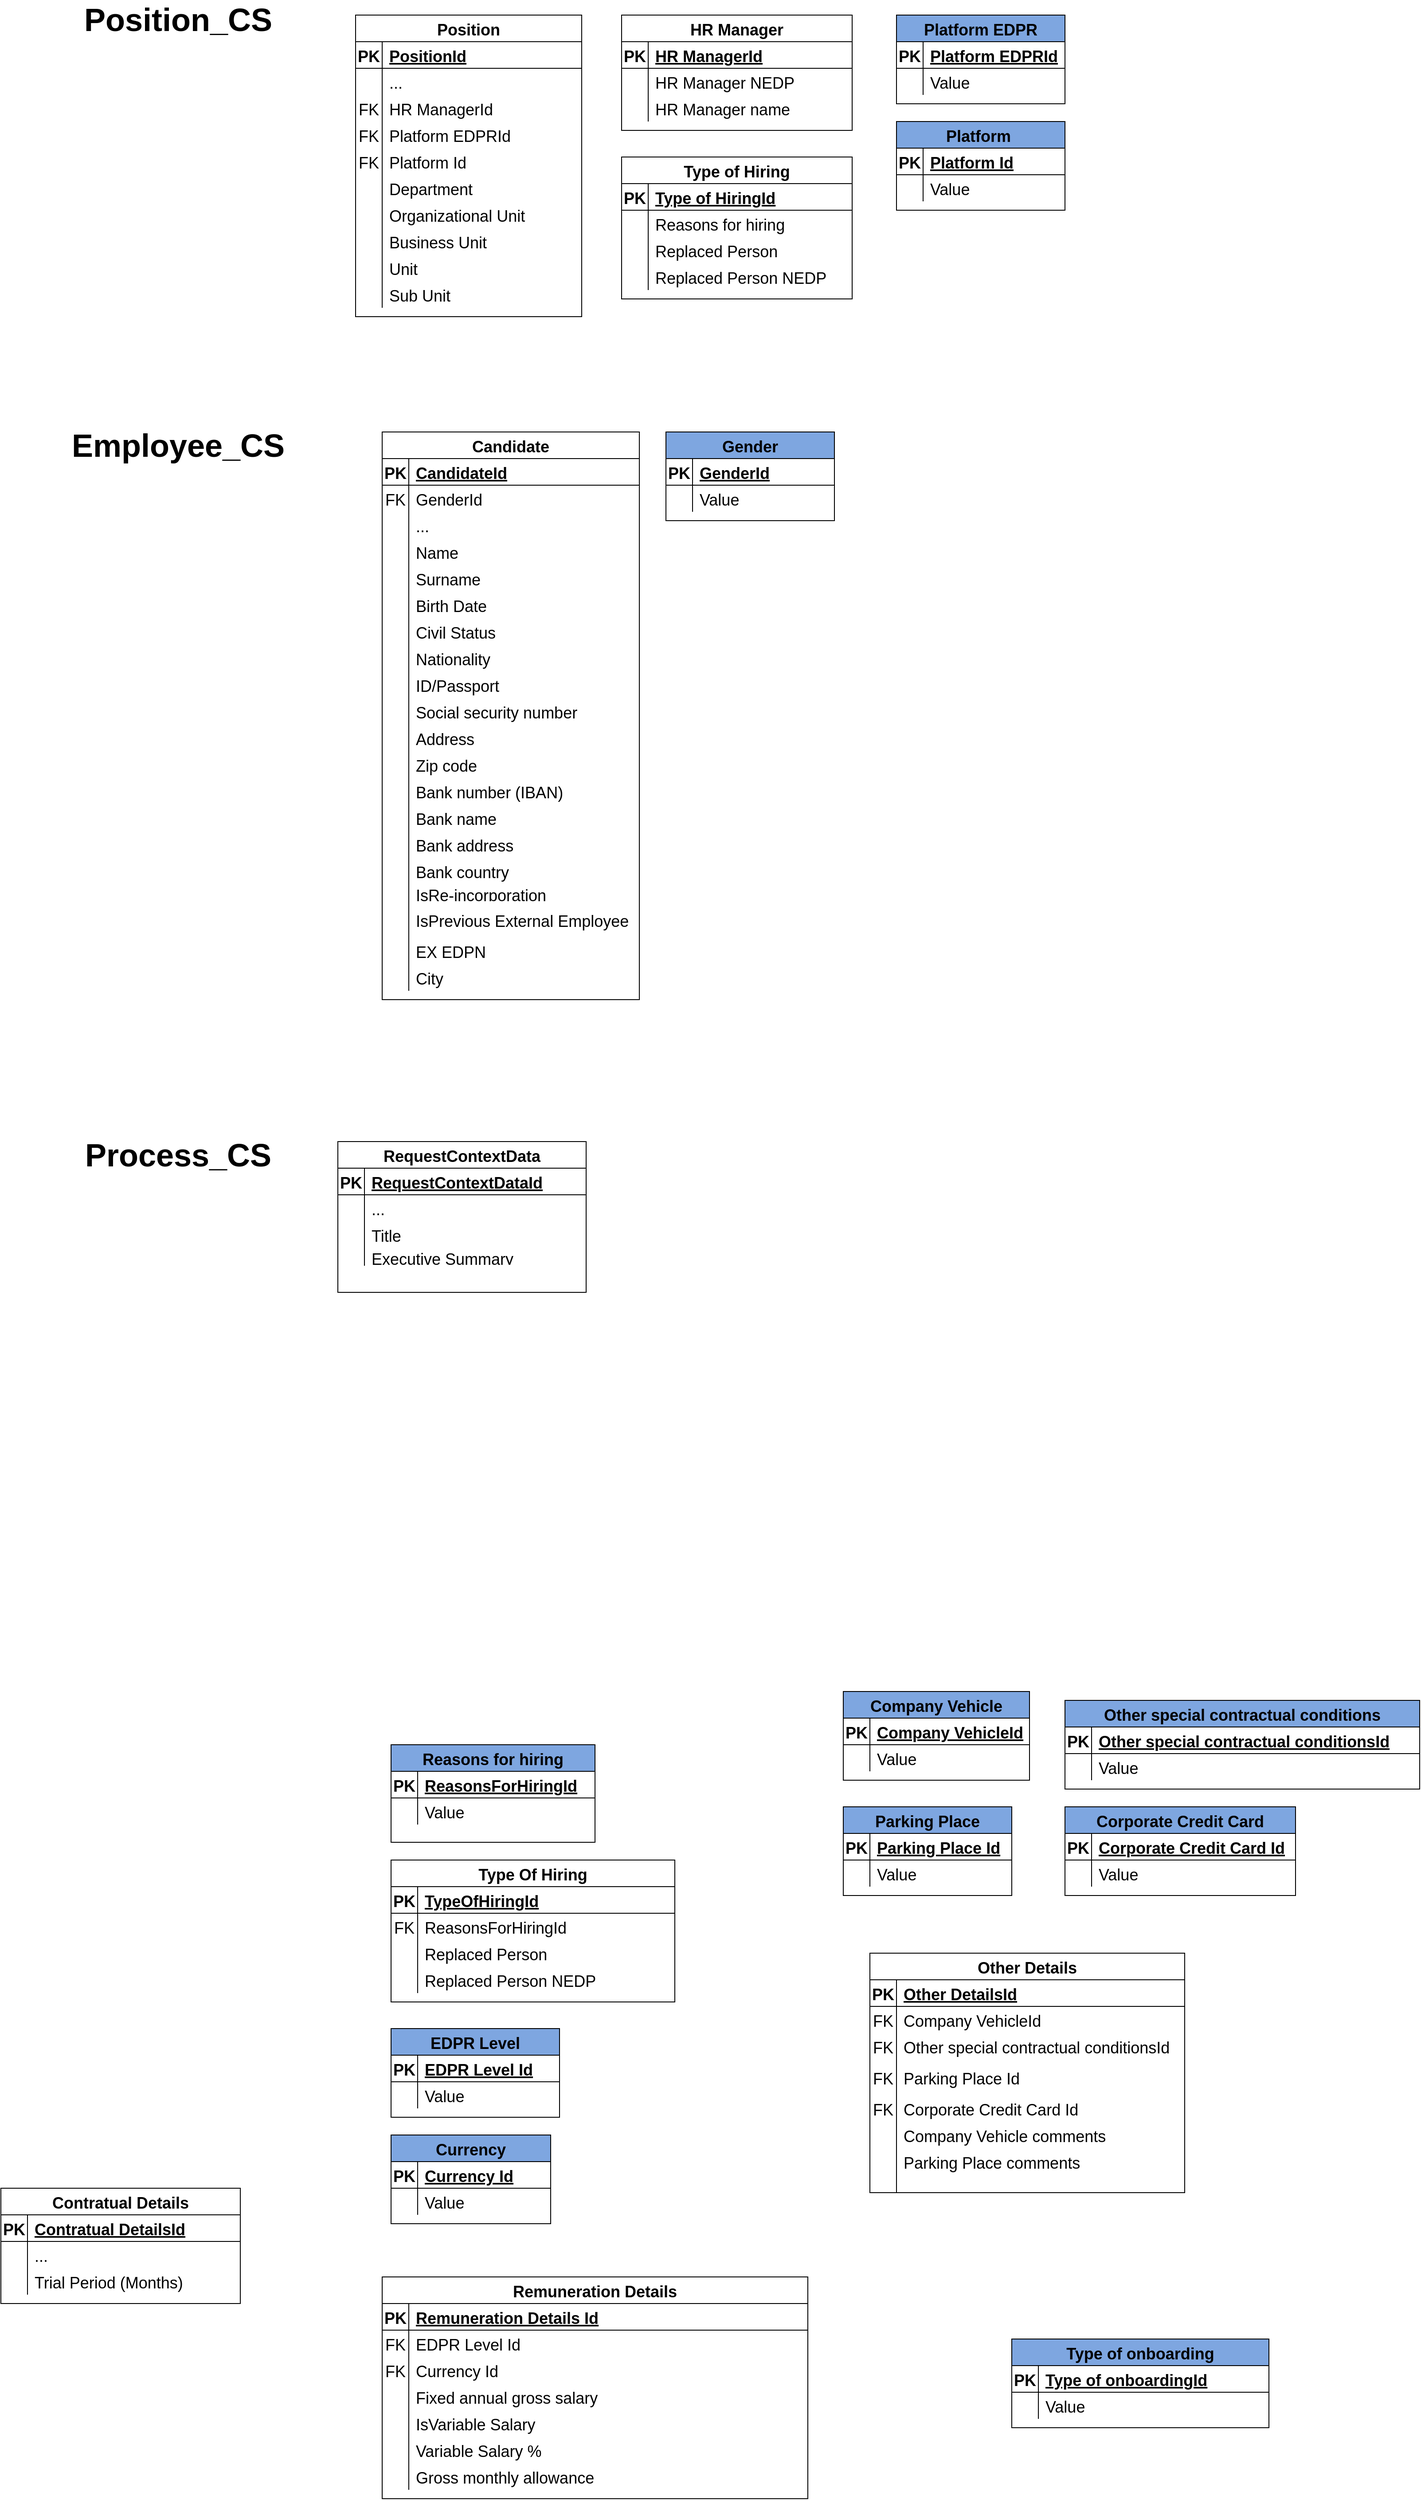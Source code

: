 <mxfile version="20.4.0" type="github">
  <diagram id="VLTKiux5STNjVS7AL2Uc" name="Page-1">
    <mxGraphModel dx="4745" dy="3457" grid="1" gridSize="10" guides="1" tooltips="1" connect="1" arrows="1" fold="1" page="1" pageScale="1" pageWidth="850" pageHeight="1100" math="0" shadow="0">
      <root>
        <mxCell id="0" />
        <mxCell id="1" parent="0" />
        <mxCell id="2_IFs7gbt7V5q8DoEI5Q-16" value="Reasons for hiring" style="shape=table;startSize=30;container=1;collapsible=1;childLayout=tableLayout;fixedRows=1;rowLines=0;fontStyle=1;align=center;resizeLast=1;fontSize=18;fillColor=#7EA6E0;" vertex="1" parent="1">
          <mxGeometry x="-1350" y="-160" width="230" height="110" as="geometry" />
        </mxCell>
        <mxCell id="2_IFs7gbt7V5q8DoEI5Q-17" value="" style="shape=tableRow;horizontal=0;startSize=0;swimlaneHead=0;swimlaneBody=0;fillColor=none;collapsible=0;dropTarget=0;points=[[0,0.5],[1,0.5]];portConstraint=eastwest;top=0;left=0;right=0;bottom=1;fontSize=18;" vertex="1" parent="2_IFs7gbt7V5q8DoEI5Q-16">
          <mxGeometry y="30" width="230" height="30" as="geometry" />
        </mxCell>
        <mxCell id="2_IFs7gbt7V5q8DoEI5Q-18" value="PK" style="shape=partialRectangle;connectable=0;fillColor=none;top=0;left=0;bottom=0;right=0;fontStyle=1;overflow=hidden;fontSize=18;" vertex="1" parent="2_IFs7gbt7V5q8DoEI5Q-17">
          <mxGeometry width="30" height="30" as="geometry">
            <mxRectangle width="30" height="30" as="alternateBounds" />
          </mxGeometry>
        </mxCell>
        <mxCell id="2_IFs7gbt7V5q8DoEI5Q-19" value="ReasonsForHiringId" style="shape=partialRectangle;connectable=0;fillColor=none;top=0;left=0;bottom=0;right=0;align=left;spacingLeft=6;fontStyle=5;overflow=hidden;fontSize=18;" vertex="1" parent="2_IFs7gbt7V5q8DoEI5Q-17">
          <mxGeometry x="30" width="200" height="30" as="geometry">
            <mxRectangle width="200" height="30" as="alternateBounds" />
          </mxGeometry>
        </mxCell>
        <mxCell id="2_IFs7gbt7V5q8DoEI5Q-20" value="" style="shape=tableRow;horizontal=0;startSize=0;swimlaneHead=0;swimlaneBody=0;fillColor=none;collapsible=0;dropTarget=0;points=[[0,0.5],[1,0.5]];portConstraint=eastwest;top=0;left=0;right=0;bottom=0;fontSize=18;" vertex="1" parent="2_IFs7gbt7V5q8DoEI5Q-16">
          <mxGeometry y="60" width="230" height="30" as="geometry" />
        </mxCell>
        <mxCell id="2_IFs7gbt7V5q8DoEI5Q-21" value="" style="shape=partialRectangle;connectable=0;fillColor=none;top=0;left=0;bottom=0;right=0;editable=1;overflow=hidden;fontSize=18;" vertex="1" parent="2_IFs7gbt7V5q8DoEI5Q-20">
          <mxGeometry width="30" height="30" as="geometry">
            <mxRectangle width="30" height="30" as="alternateBounds" />
          </mxGeometry>
        </mxCell>
        <mxCell id="2_IFs7gbt7V5q8DoEI5Q-22" value="Value" style="shape=partialRectangle;connectable=0;fillColor=none;top=0;left=0;bottom=0;right=0;align=left;spacingLeft=6;overflow=hidden;fontSize=18;" vertex="1" parent="2_IFs7gbt7V5q8DoEI5Q-20">
          <mxGeometry x="30" width="200" height="30" as="geometry">
            <mxRectangle width="200" height="30" as="alternateBounds" />
          </mxGeometry>
        </mxCell>
        <mxCell id="2_IFs7gbt7V5q8DoEI5Q-29" value="Type Of Hiring" style="shape=table;startSize=30;container=1;collapsible=1;childLayout=tableLayout;fixedRows=1;rowLines=0;fontStyle=1;align=center;resizeLast=1;fontSize=18;fillColor=none;" vertex="1" parent="1">
          <mxGeometry x="-1350" y="-30" width="320" height="160" as="geometry" />
        </mxCell>
        <mxCell id="2_IFs7gbt7V5q8DoEI5Q-30" value="" style="shape=tableRow;horizontal=0;startSize=0;swimlaneHead=0;swimlaneBody=0;fillColor=none;collapsible=0;dropTarget=0;points=[[0,0.5],[1,0.5]];portConstraint=eastwest;top=0;left=0;right=0;bottom=1;fontSize=18;" vertex="1" parent="2_IFs7gbt7V5q8DoEI5Q-29">
          <mxGeometry y="30" width="320" height="30" as="geometry" />
        </mxCell>
        <mxCell id="2_IFs7gbt7V5q8DoEI5Q-31" value="PK" style="shape=partialRectangle;connectable=0;fillColor=none;top=0;left=0;bottom=0;right=0;fontStyle=1;overflow=hidden;fontSize=18;" vertex="1" parent="2_IFs7gbt7V5q8DoEI5Q-30">
          <mxGeometry width="30" height="30" as="geometry">
            <mxRectangle width="30" height="30" as="alternateBounds" />
          </mxGeometry>
        </mxCell>
        <mxCell id="2_IFs7gbt7V5q8DoEI5Q-32" value="TypeOfHiringId" style="shape=partialRectangle;connectable=0;fillColor=none;top=0;left=0;bottom=0;right=0;align=left;spacingLeft=6;fontStyle=5;overflow=hidden;fontSize=18;" vertex="1" parent="2_IFs7gbt7V5q8DoEI5Q-30">
          <mxGeometry x="30" width="290" height="30" as="geometry">
            <mxRectangle width="290" height="30" as="alternateBounds" />
          </mxGeometry>
        </mxCell>
        <mxCell id="2_IFs7gbt7V5q8DoEI5Q-95" value="" style="shape=tableRow;horizontal=0;startSize=0;swimlaneHead=0;swimlaneBody=0;fillColor=none;collapsible=0;dropTarget=0;points=[[0,0.5],[1,0.5]];portConstraint=eastwest;top=0;left=0;right=0;bottom=0;fontSize=18;" vertex="1" parent="2_IFs7gbt7V5q8DoEI5Q-29">
          <mxGeometry y="60" width="320" height="30" as="geometry" />
        </mxCell>
        <mxCell id="2_IFs7gbt7V5q8DoEI5Q-96" value="FK" style="shape=partialRectangle;connectable=0;fillColor=none;top=0;left=0;bottom=0;right=0;fontStyle=0;overflow=hidden;fontSize=18;" vertex="1" parent="2_IFs7gbt7V5q8DoEI5Q-95">
          <mxGeometry width="30" height="30" as="geometry">
            <mxRectangle width="30" height="30" as="alternateBounds" />
          </mxGeometry>
        </mxCell>
        <mxCell id="2_IFs7gbt7V5q8DoEI5Q-97" value="ReasonsForHiringId" style="shape=partialRectangle;connectable=0;fillColor=none;top=0;left=0;bottom=0;right=0;align=left;spacingLeft=6;fontStyle=0;overflow=hidden;fontSize=18;" vertex="1" parent="2_IFs7gbt7V5q8DoEI5Q-95">
          <mxGeometry x="30" width="290" height="30" as="geometry">
            <mxRectangle width="290" height="30" as="alternateBounds" />
          </mxGeometry>
        </mxCell>
        <mxCell id="2_IFs7gbt7V5q8DoEI5Q-36" value="" style="shape=tableRow;horizontal=0;startSize=0;swimlaneHead=0;swimlaneBody=0;fillColor=none;collapsible=0;dropTarget=0;points=[[0,0.5],[1,0.5]];portConstraint=eastwest;top=0;left=0;right=0;bottom=0;fontSize=18;" vertex="1" parent="2_IFs7gbt7V5q8DoEI5Q-29">
          <mxGeometry y="90" width="320" height="30" as="geometry" />
        </mxCell>
        <mxCell id="2_IFs7gbt7V5q8DoEI5Q-37" value="" style="shape=partialRectangle;connectable=0;fillColor=none;top=0;left=0;bottom=0;right=0;editable=1;overflow=hidden;fontSize=18;" vertex="1" parent="2_IFs7gbt7V5q8DoEI5Q-36">
          <mxGeometry width="30" height="30" as="geometry">
            <mxRectangle width="30" height="30" as="alternateBounds" />
          </mxGeometry>
        </mxCell>
        <mxCell id="2_IFs7gbt7V5q8DoEI5Q-38" value="Replaced Person" style="shape=partialRectangle;connectable=0;fillColor=none;top=0;left=0;bottom=0;right=0;align=left;spacingLeft=6;overflow=hidden;fontSize=18;" vertex="1" parent="2_IFs7gbt7V5q8DoEI5Q-36">
          <mxGeometry x="30" width="290" height="30" as="geometry">
            <mxRectangle width="290" height="30" as="alternateBounds" />
          </mxGeometry>
        </mxCell>
        <mxCell id="2_IFs7gbt7V5q8DoEI5Q-39" value="" style="shape=tableRow;horizontal=0;startSize=0;swimlaneHead=0;swimlaneBody=0;fillColor=none;collapsible=0;dropTarget=0;points=[[0,0.5],[1,0.5]];portConstraint=eastwest;top=0;left=0;right=0;bottom=0;fontSize=18;" vertex="1" parent="2_IFs7gbt7V5q8DoEI5Q-29">
          <mxGeometry y="120" width="320" height="30" as="geometry" />
        </mxCell>
        <mxCell id="2_IFs7gbt7V5q8DoEI5Q-40" value="" style="shape=partialRectangle;connectable=0;fillColor=none;top=0;left=0;bottom=0;right=0;editable=1;overflow=hidden;fontSize=18;" vertex="1" parent="2_IFs7gbt7V5q8DoEI5Q-39">
          <mxGeometry width="30" height="30" as="geometry">
            <mxRectangle width="30" height="30" as="alternateBounds" />
          </mxGeometry>
        </mxCell>
        <mxCell id="2_IFs7gbt7V5q8DoEI5Q-41" value="Replaced Person NEDP" style="shape=partialRectangle;connectable=0;fillColor=none;top=0;left=0;bottom=0;right=0;align=left;spacingLeft=6;overflow=hidden;fontSize=18;" vertex="1" parent="2_IFs7gbt7V5q8DoEI5Q-39">
          <mxGeometry x="30" width="290" height="30" as="geometry">
            <mxRectangle width="290" height="30" as="alternateBounds" />
          </mxGeometry>
        </mxCell>
        <mxCell id="2_IFs7gbt7V5q8DoEI5Q-42" value="EDPR Level" style="shape=table;startSize=30;container=1;collapsible=1;childLayout=tableLayout;fixedRows=1;rowLines=0;fontStyle=1;align=center;resizeLast=1;fontSize=18;fillColor=#7EA6E0;" vertex="1" parent="1">
          <mxGeometry x="-1350" y="160" width="190" height="100" as="geometry" />
        </mxCell>
        <mxCell id="2_IFs7gbt7V5q8DoEI5Q-43" value="" style="shape=tableRow;horizontal=0;startSize=0;swimlaneHead=0;swimlaneBody=0;fillColor=none;collapsible=0;dropTarget=0;points=[[0,0.5],[1,0.5]];portConstraint=eastwest;top=0;left=0;right=0;bottom=1;fontSize=18;" vertex="1" parent="2_IFs7gbt7V5q8DoEI5Q-42">
          <mxGeometry y="30" width="190" height="30" as="geometry" />
        </mxCell>
        <mxCell id="2_IFs7gbt7V5q8DoEI5Q-44" value="PK" style="shape=partialRectangle;connectable=0;fillColor=none;top=0;left=0;bottom=0;right=0;fontStyle=1;overflow=hidden;fontSize=18;" vertex="1" parent="2_IFs7gbt7V5q8DoEI5Q-43">
          <mxGeometry width="30" height="30" as="geometry">
            <mxRectangle width="30" height="30" as="alternateBounds" />
          </mxGeometry>
        </mxCell>
        <mxCell id="2_IFs7gbt7V5q8DoEI5Q-45" value="EDPR Level Id" style="shape=partialRectangle;connectable=0;fillColor=none;top=0;left=0;bottom=0;right=0;align=left;spacingLeft=6;fontStyle=5;overflow=hidden;fontSize=18;" vertex="1" parent="2_IFs7gbt7V5q8DoEI5Q-43">
          <mxGeometry x="30" width="160" height="30" as="geometry">
            <mxRectangle width="160" height="30" as="alternateBounds" />
          </mxGeometry>
        </mxCell>
        <mxCell id="2_IFs7gbt7V5q8DoEI5Q-46" value="" style="shape=tableRow;horizontal=0;startSize=0;swimlaneHead=0;swimlaneBody=0;fillColor=none;collapsible=0;dropTarget=0;points=[[0,0.5],[1,0.5]];portConstraint=eastwest;top=0;left=0;right=0;bottom=0;fontSize=18;" vertex="1" parent="2_IFs7gbt7V5q8DoEI5Q-42">
          <mxGeometry y="60" width="190" height="30" as="geometry" />
        </mxCell>
        <mxCell id="2_IFs7gbt7V5q8DoEI5Q-47" value="" style="shape=partialRectangle;connectable=0;fillColor=none;top=0;left=0;bottom=0;right=0;editable=1;overflow=hidden;fontSize=18;" vertex="1" parent="2_IFs7gbt7V5q8DoEI5Q-46">
          <mxGeometry width="30" height="30" as="geometry">
            <mxRectangle width="30" height="30" as="alternateBounds" />
          </mxGeometry>
        </mxCell>
        <mxCell id="2_IFs7gbt7V5q8DoEI5Q-48" value="Value" style="shape=partialRectangle;connectable=0;fillColor=none;top=0;left=0;bottom=0;right=0;align=left;spacingLeft=6;overflow=hidden;fontSize=18;" vertex="1" parent="2_IFs7gbt7V5q8DoEI5Q-46">
          <mxGeometry x="30" width="160" height="30" as="geometry">
            <mxRectangle width="160" height="30" as="alternateBounds" />
          </mxGeometry>
        </mxCell>
        <mxCell id="2_IFs7gbt7V5q8DoEI5Q-55" value="Currency" style="shape=table;startSize=30;container=1;collapsible=1;childLayout=tableLayout;fixedRows=1;rowLines=0;fontStyle=1;align=center;resizeLast=1;fontSize=18;fillColor=#7EA6E0;" vertex="1" parent="1">
          <mxGeometry x="-1350" y="280" width="180" height="100" as="geometry" />
        </mxCell>
        <mxCell id="2_IFs7gbt7V5q8DoEI5Q-56" value="" style="shape=tableRow;horizontal=0;startSize=0;swimlaneHead=0;swimlaneBody=0;fillColor=none;collapsible=0;dropTarget=0;points=[[0,0.5],[1,0.5]];portConstraint=eastwest;top=0;left=0;right=0;bottom=1;fontSize=18;" vertex="1" parent="2_IFs7gbt7V5q8DoEI5Q-55">
          <mxGeometry y="30" width="180" height="30" as="geometry" />
        </mxCell>
        <mxCell id="2_IFs7gbt7V5q8DoEI5Q-57" value="PK" style="shape=partialRectangle;connectable=0;fillColor=none;top=0;left=0;bottom=0;right=0;fontStyle=1;overflow=hidden;fontSize=18;" vertex="1" parent="2_IFs7gbt7V5q8DoEI5Q-56">
          <mxGeometry width="30" height="30" as="geometry">
            <mxRectangle width="30" height="30" as="alternateBounds" />
          </mxGeometry>
        </mxCell>
        <mxCell id="2_IFs7gbt7V5q8DoEI5Q-58" value="Currency Id" style="shape=partialRectangle;connectable=0;fillColor=none;top=0;left=0;bottom=0;right=0;align=left;spacingLeft=6;fontStyle=5;overflow=hidden;fontSize=18;" vertex="1" parent="2_IFs7gbt7V5q8DoEI5Q-56">
          <mxGeometry x="30" width="150" height="30" as="geometry">
            <mxRectangle width="150" height="30" as="alternateBounds" />
          </mxGeometry>
        </mxCell>
        <mxCell id="2_IFs7gbt7V5q8DoEI5Q-59" value="" style="shape=tableRow;horizontal=0;startSize=0;swimlaneHead=0;swimlaneBody=0;fillColor=none;collapsible=0;dropTarget=0;points=[[0,0.5],[1,0.5]];portConstraint=eastwest;top=0;left=0;right=0;bottom=0;fontSize=18;" vertex="1" parent="2_IFs7gbt7V5q8DoEI5Q-55">
          <mxGeometry y="60" width="180" height="30" as="geometry" />
        </mxCell>
        <mxCell id="2_IFs7gbt7V5q8DoEI5Q-60" value="" style="shape=partialRectangle;connectable=0;fillColor=none;top=0;left=0;bottom=0;right=0;editable=1;overflow=hidden;fontSize=18;" vertex="1" parent="2_IFs7gbt7V5q8DoEI5Q-59">
          <mxGeometry width="30" height="30" as="geometry">
            <mxRectangle width="30" height="30" as="alternateBounds" />
          </mxGeometry>
        </mxCell>
        <mxCell id="2_IFs7gbt7V5q8DoEI5Q-61" value="Value" style="shape=partialRectangle;connectable=0;fillColor=none;top=0;left=0;bottom=0;right=0;align=left;spacingLeft=6;overflow=hidden;fontSize=18;" vertex="1" parent="2_IFs7gbt7V5q8DoEI5Q-59">
          <mxGeometry x="30" width="150" height="30" as="geometry">
            <mxRectangle width="150" height="30" as="alternateBounds" />
          </mxGeometry>
        </mxCell>
        <mxCell id="2_IFs7gbt7V5q8DoEI5Q-62" value="Company Vehicle" style="shape=table;startSize=30;container=1;collapsible=1;childLayout=tableLayout;fixedRows=1;rowLines=0;fontStyle=1;align=center;resizeLast=1;fontSize=18;fillColor=#7EA6E0;" vertex="1" parent="1">
          <mxGeometry x="-840" y="-220" width="210" height="100" as="geometry" />
        </mxCell>
        <mxCell id="2_IFs7gbt7V5q8DoEI5Q-63" value="" style="shape=tableRow;horizontal=0;startSize=0;swimlaneHead=0;swimlaneBody=0;fillColor=none;collapsible=0;dropTarget=0;points=[[0,0.5],[1,0.5]];portConstraint=eastwest;top=0;left=0;right=0;bottom=1;fontSize=18;" vertex="1" parent="2_IFs7gbt7V5q8DoEI5Q-62">
          <mxGeometry y="30" width="210" height="30" as="geometry" />
        </mxCell>
        <mxCell id="2_IFs7gbt7V5q8DoEI5Q-64" value="PK" style="shape=partialRectangle;connectable=0;fillColor=none;top=0;left=0;bottom=0;right=0;fontStyle=1;overflow=hidden;fontSize=18;" vertex="1" parent="2_IFs7gbt7V5q8DoEI5Q-63">
          <mxGeometry width="30" height="30" as="geometry">
            <mxRectangle width="30" height="30" as="alternateBounds" />
          </mxGeometry>
        </mxCell>
        <mxCell id="2_IFs7gbt7V5q8DoEI5Q-65" value="Company VehicleId" style="shape=partialRectangle;connectable=0;fillColor=none;top=0;left=0;bottom=0;right=0;align=left;spacingLeft=6;fontStyle=5;overflow=hidden;fontSize=18;" vertex="1" parent="2_IFs7gbt7V5q8DoEI5Q-63">
          <mxGeometry x="30" width="180" height="30" as="geometry">
            <mxRectangle width="180" height="30" as="alternateBounds" />
          </mxGeometry>
        </mxCell>
        <mxCell id="2_IFs7gbt7V5q8DoEI5Q-66" value="" style="shape=tableRow;horizontal=0;startSize=0;swimlaneHead=0;swimlaneBody=0;fillColor=none;collapsible=0;dropTarget=0;points=[[0,0.5],[1,0.5]];portConstraint=eastwest;top=0;left=0;right=0;bottom=0;fontSize=18;" vertex="1" parent="2_IFs7gbt7V5q8DoEI5Q-62">
          <mxGeometry y="60" width="210" height="30" as="geometry" />
        </mxCell>
        <mxCell id="2_IFs7gbt7V5q8DoEI5Q-67" value="" style="shape=partialRectangle;connectable=0;fillColor=none;top=0;left=0;bottom=0;right=0;editable=1;overflow=hidden;fontSize=18;" vertex="1" parent="2_IFs7gbt7V5q8DoEI5Q-66">
          <mxGeometry width="30" height="30" as="geometry">
            <mxRectangle width="30" height="30" as="alternateBounds" />
          </mxGeometry>
        </mxCell>
        <mxCell id="2_IFs7gbt7V5q8DoEI5Q-68" value="Value" style="shape=partialRectangle;connectable=0;fillColor=none;top=0;left=0;bottom=0;right=0;align=left;spacingLeft=6;overflow=hidden;fontSize=18;" vertex="1" parent="2_IFs7gbt7V5q8DoEI5Q-66">
          <mxGeometry x="30" width="180" height="30" as="geometry">
            <mxRectangle width="180" height="30" as="alternateBounds" />
          </mxGeometry>
        </mxCell>
        <mxCell id="2_IFs7gbt7V5q8DoEI5Q-69" value="Parking Place" style="shape=table;startSize=30;container=1;collapsible=1;childLayout=tableLayout;fixedRows=1;rowLines=0;fontStyle=1;align=center;resizeLast=1;fontSize=18;fillColor=#7EA6E0;" vertex="1" parent="1">
          <mxGeometry x="-840" y="-90" width="190" height="100" as="geometry" />
        </mxCell>
        <mxCell id="2_IFs7gbt7V5q8DoEI5Q-70" value="" style="shape=tableRow;horizontal=0;startSize=0;swimlaneHead=0;swimlaneBody=0;fillColor=none;collapsible=0;dropTarget=0;points=[[0,0.5],[1,0.5]];portConstraint=eastwest;top=0;left=0;right=0;bottom=1;fontSize=18;" vertex="1" parent="2_IFs7gbt7V5q8DoEI5Q-69">
          <mxGeometry y="30" width="190" height="30" as="geometry" />
        </mxCell>
        <mxCell id="2_IFs7gbt7V5q8DoEI5Q-71" value="PK" style="shape=partialRectangle;connectable=0;fillColor=none;top=0;left=0;bottom=0;right=0;fontStyle=1;overflow=hidden;fontSize=18;" vertex="1" parent="2_IFs7gbt7V5q8DoEI5Q-70">
          <mxGeometry width="30" height="30" as="geometry">
            <mxRectangle width="30" height="30" as="alternateBounds" />
          </mxGeometry>
        </mxCell>
        <mxCell id="2_IFs7gbt7V5q8DoEI5Q-72" value="Parking Place Id" style="shape=partialRectangle;connectable=0;fillColor=none;top=0;left=0;bottom=0;right=0;align=left;spacingLeft=6;fontStyle=5;overflow=hidden;fontSize=18;" vertex="1" parent="2_IFs7gbt7V5q8DoEI5Q-70">
          <mxGeometry x="30" width="160" height="30" as="geometry">
            <mxRectangle width="160" height="30" as="alternateBounds" />
          </mxGeometry>
        </mxCell>
        <mxCell id="2_IFs7gbt7V5q8DoEI5Q-73" value="" style="shape=tableRow;horizontal=0;startSize=0;swimlaneHead=0;swimlaneBody=0;fillColor=none;collapsible=0;dropTarget=0;points=[[0,0.5],[1,0.5]];portConstraint=eastwest;top=0;left=0;right=0;bottom=0;fontSize=18;" vertex="1" parent="2_IFs7gbt7V5q8DoEI5Q-69">
          <mxGeometry y="60" width="190" height="30" as="geometry" />
        </mxCell>
        <mxCell id="2_IFs7gbt7V5q8DoEI5Q-74" value="" style="shape=partialRectangle;connectable=0;fillColor=none;top=0;left=0;bottom=0;right=0;editable=1;overflow=hidden;fontSize=18;" vertex="1" parent="2_IFs7gbt7V5q8DoEI5Q-73">
          <mxGeometry width="30" height="30" as="geometry">
            <mxRectangle width="30" height="30" as="alternateBounds" />
          </mxGeometry>
        </mxCell>
        <mxCell id="2_IFs7gbt7V5q8DoEI5Q-75" value="Value" style="shape=partialRectangle;connectable=0;fillColor=none;top=0;left=0;bottom=0;right=0;align=left;spacingLeft=6;overflow=hidden;fontSize=18;" vertex="1" parent="2_IFs7gbt7V5q8DoEI5Q-73">
          <mxGeometry x="30" width="160" height="30" as="geometry">
            <mxRectangle width="160" height="30" as="alternateBounds" />
          </mxGeometry>
        </mxCell>
        <mxCell id="2_IFs7gbt7V5q8DoEI5Q-76" value="Remuneration Details" style="shape=table;startSize=30;container=1;collapsible=1;childLayout=tableLayout;fixedRows=1;rowLines=0;fontStyle=1;align=center;resizeLast=1;fontSize=18;fillColor=none;" vertex="1" parent="1">
          <mxGeometry x="-1360" y="440" width="480" height="250" as="geometry" />
        </mxCell>
        <mxCell id="2_IFs7gbt7V5q8DoEI5Q-77" value="" style="shape=tableRow;horizontal=0;startSize=0;swimlaneHead=0;swimlaneBody=0;fillColor=none;collapsible=0;dropTarget=0;points=[[0,0.5],[1,0.5]];portConstraint=eastwest;top=0;left=0;right=0;bottom=1;fontSize=18;" vertex="1" parent="2_IFs7gbt7V5q8DoEI5Q-76">
          <mxGeometry y="30" width="480" height="30" as="geometry" />
        </mxCell>
        <mxCell id="2_IFs7gbt7V5q8DoEI5Q-78" value="PK" style="shape=partialRectangle;connectable=0;fillColor=none;top=0;left=0;bottom=0;right=0;fontStyle=1;overflow=hidden;fontSize=18;" vertex="1" parent="2_IFs7gbt7V5q8DoEI5Q-77">
          <mxGeometry width="30" height="30" as="geometry">
            <mxRectangle width="30" height="30" as="alternateBounds" />
          </mxGeometry>
        </mxCell>
        <mxCell id="2_IFs7gbt7V5q8DoEI5Q-79" value="Remuneration Details Id" style="shape=partialRectangle;connectable=0;fillColor=none;top=0;left=0;bottom=0;right=0;align=left;spacingLeft=6;fontStyle=5;overflow=hidden;fontSize=18;" vertex="1" parent="2_IFs7gbt7V5q8DoEI5Q-77">
          <mxGeometry x="30" width="450" height="30" as="geometry">
            <mxRectangle width="450" height="30" as="alternateBounds" />
          </mxGeometry>
        </mxCell>
        <mxCell id="2_IFs7gbt7V5q8DoEI5Q-89" value="" style="shape=tableRow;horizontal=0;startSize=0;swimlaneHead=0;swimlaneBody=0;fillColor=none;collapsible=0;dropTarget=0;points=[[0,0.5],[1,0.5]];portConstraint=eastwest;top=0;left=0;right=0;bottom=0;fontSize=18;" vertex="1" parent="2_IFs7gbt7V5q8DoEI5Q-76">
          <mxGeometry y="60" width="480" height="30" as="geometry" />
        </mxCell>
        <mxCell id="2_IFs7gbt7V5q8DoEI5Q-90" value="FK" style="shape=partialRectangle;connectable=0;fillColor=none;top=0;left=0;bottom=0;right=0;fontStyle=0;overflow=hidden;fontSize=18;" vertex="1" parent="2_IFs7gbt7V5q8DoEI5Q-89">
          <mxGeometry width="30" height="30" as="geometry">
            <mxRectangle width="30" height="30" as="alternateBounds" />
          </mxGeometry>
        </mxCell>
        <mxCell id="2_IFs7gbt7V5q8DoEI5Q-91" value="EDPR Level Id" style="shape=partialRectangle;connectable=0;fillColor=none;top=0;left=0;bottom=0;right=0;align=left;spacingLeft=6;fontStyle=0;overflow=hidden;fontSize=18;" vertex="1" parent="2_IFs7gbt7V5q8DoEI5Q-89">
          <mxGeometry x="30" width="450" height="30" as="geometry">
            <mxRectangle width="450" height="30" as="alternateBounds" />
          </mxGeometry>
        </mxCell>
        <mxCell id="2_IFs7gbt7V5q8DoEI5Q-102" value="" style="shape=tableRow;horizontal=0;startSize=0;swimlaneHead=0;swimlaneBody=0;fillColor=none;collapsible=0;dropTarget=0;points=[[0,0.5],[1,0.5]];portConstraint=eastwest;top=0;left=0;right=0;bottom=0;fontSize=18;" vertex="1" parent="2_IFs7gbt7V5q8DoEI5Q-76">
          <mxGeometry y="90" width="480" height="30" as="geometry" />
        </mxCell>
        <mxCell id="2_IFs7gbt7V5q8DoEI5Q-103" value="FK" style="shape=partialRectangle;connectable=0;fillColor=none;top=0;left=0;bottom=0;right=0;fontStyle=0;overflow=hidden;fontSize=18;" vertex="1" parent="2_IFs7gbt7V5q8DoEI5Q-102">
          <mxGeometry width="30" height="30" as="geometry">
            <mxRectangle width="30" height="30" as="alternateBounds" />
          </mxGeometry>
        </mxCell>
        <mxCell id="2_IFs7gbt7V5q8DoEI5Q-104" value="Currency Id" style="shape=partialRectangle;connectable=0;fillColor=none;top=0;left=0;bottom=0;right=0;align=left;spacingLeft=6;fontStyle=0;overflow=hidden;fontSize=18;" vertex="1" parent="2_IFs7gbt7V5q8DoEI5Q-102">
          <mxGeometry x="30" width="450" height="30" as="geometry">
            <mxRectangle width="450" height="30" as="alternateBounds" />
          </mxGeometry>
        </mxCell>
        <mxCell id="2_IFs7gbt7V5q8DoEI5Q-83" value="" style="shape=tableRow;horizontal=0;startSize=0;swimlaneHead=0;swimlaneBody=0;fillColor=none;collapsible=0;dropTarget=0;points=[[0,0.5],[1,0.5]];portConstraint=eastwest;top=0;left=0;right=0;bottom=0;fontSize=18;" vertex="1" parent="2_IFs7gbt7V5q8DoEI5Q-76">
          <mxGeometry y="120" width="480" height="30" as="geometry" />
        </mxCell>
        <mxCell id="2_IFs7gbt7V5q8DoEI5Q-84" value="" style="shape=partialRectangle;connectable=0;fillColor=none;top=0;left=0;bottom=0;right=0;editable=1;overflow=hidden;fontSize=18;" vertex="1" parent="2_IFs7gbt7V5q8DoEI5Q-83">
          <mxGeometry width="30" height="30" as="geometry">
            <mxRectangle width="30" height="30" as="alternateBounds" />
          </mxGeometry>
        </mxCell>
        <mxCell id="2_IFs7gbt7V5q8DoEI5Q-85" value="Fixed annual gross salary" style="shape=partialRectangle;connectable=0;fillColor=none;top=0;left=0;bottom=0;right=0;align=left;spacingLeft=6;overflow=hidden;fontSize=18;" vertex="1" parent="2_IFs7gbt7V5q8DoEI5Q-83">
          <mxGeometry x="30" width="450" height="30" as="geometry">
            <mxRectangle width="450" height="30" as="alternateBounds" />
          </mxGeometry>
        </mxCell>
        <mxCell id="2_IFs7gbt7V5q8DoEI5Q-86" value="" style="shape=tableRow;horizontal=0;startSize=0;swimlaneHead=0;swimlaneBody=0;fillColor=none;collapsible=0;dropTarget=0;points=[[0,0.5],[1,0.5]];portConstraint=eastwest;top=0;left=0;right=0;bottom=0;fontSize=18;" vertex="1" parent="2_IFs7gbt7V5q8DoEI5Q-76">
          <mxGeometry y="150" width="480" height="30" as="geometry" />
        </mxCell>
        <mxCell id="2_IFs7gbt7V5q8DoEI5Q-87" value="" style="shape=partialRectangle;connectable=0;fillColor=none;top=0;left=0;bottom=0;right=0;editable=1;overflow=hidden;fontSize=18;" vertex="1" parent="2_IFs7gbt7V5q8DoEI5Q-86">
          <mxGeometry width="30" height="30" as="geometry">
            <mxRectangle width="30" height="30" as="alternateBounds" />
          </mxGeometry>
        </mxCell>
        <mxCell id="2_IFs7gbt7V5q8DoEI5Q-88" value="IsVariable Salary " style="shape=partialRectangle;connectable=0;fillColor=none;top=0;left=0;bottom=0;right=0;align=left;spacingLeft=6;overflow=hidden;fontSize=18;" vertex="1" parent="2_IFs7gbt7V5q8DoEI5Q-86">
          <mxGeometry x="30" width="450" height="30" as="geometry">
            <mxRectangle width="450" height="30" as="alternateBounds" />
          </mxGeometry>
        </mxCell>
        <mxCell id="2_IFs7gbt7V5q8DoEI5Q-105" value="" style="shape=tableRow;horizontal=0;startSize=0;swimlaneHead=0;swimlaneBody=0;fillColor=none;collapsible=0;dropTarget=0;points=[[0,0.5],[1,0.5]];portConstraint=eastwest;top=0;left=0;right=0;bottom=0;fontSize=18;" vertex="1" parent="2_IFs7gbt7V5q8DoEI5Q-76">
          <mxGeometry y="180" width="480" height="30" as="geometry" />
        </mxCell>
        <mxCell id="2_IFs7gbt7V5q8DoEI5Q-106" value="" style="shape=partialRectangle;connectable=0;fillColor=none;top=0;left=0;bottom=0;right=0;editable=1;overflow=hidden;fontSize=18;" vertex="1" parent="2_IFs7gbt7V5q8DoEI5Q-105">
          <mxGeometry width="30" height="30" as="geometry">
            <mxRectangle width="30" height="30" as="alternateBounds" />
          </mxGeometry>
        </mxCell>
        <mxCell id="2_IFs7gbt7V5q8DoEI5Q-107" value="Variable Salary %" style="shape=partialRectangle;connectable=0;fillColor=none;top=0;left=0;bottom=0;right=0;align=left;spacingLeft=6;overflow=hidden;fontSize=18;" vertex="1" parent="2_IFs7gbt7V5q8DoEI5Q-105">
          <mxGeometry x="30" width="450" height="30" as="geometry">
            <mxRectangle width="450" height="30" as="alternateBounds" />
          </mxGeometry>
        </mxCell>
        <mxCell id="2_IFs7gbt7V5q8DoEI5Q-108" value="" style="shape=tableRow;horizontal=0;startSize=0;swimlaneHead=0;swimlaneBody=0;fillColor=none;collapsible=0;dropTarget=0;points=[[0,0.5],[1,0.5]];portConstraint=eastwest;top=0;left=0;right=0;bottom=0;fontSize=18;" vertex="1" parent="2_IFs7gbt7V5q8DoEI5Q-76">
          <mxGeometry y="210" width="480" height="30" as="geometry" />
        </mxCell>
        <mxCell id="2_IFs7gbt7V5q8DoEI5Q-109" value="" style="shape=partialRectangle;connectable=0;fillColor=none;top=0;left=0;bottom=0;right=0;editable=1;overflow=hidden;fontSize=18;" vertex="1" parent="2_IFs7gbt7V5q8DoEI5Q-108">
          <mxGeometry width="30" height="30" as="geometry">
            <mxRectangle width="30" height="30" as="alternateBounds" />
          </mxGeometry>
        </mxCell>
        <mxCell id="2_IFs7gbt7V5q8DoEI5Q-110" value="Gross monthly allowance" style="shape=partialRectangle;connectable=0;fillColor=none;top=0;left=0;bottom=0;right=0;align=left;spacingLeft=6;overflow=hidden;fontSize=18;" vertex="1" parent="2_IFs7gbt7V5q8DoEI5Q-108">
          <mxGeometry x="30" width="450" height="30" as="geometry">
            <mxRectangle width="450" height="30" as="alternateBounds" />
          </mxGeometry>
        </mxCell>
        <mxCell id="2_IFs7gbt7V5q8DoEI5Q-115" value="Corporate Credit Card" style="shape=table;startSize=30;container=1;collapsible=1;childLayout=tableLayout;fixedRows=1;rowLines=0;fontStyle=1;align=center;resizeLast=1;fontSize=18;fillColor=#7EA6E0;" vertex="1" parent="1">
          <mxGeometry x="-590" y="-90" width="260" height="100" as="geometry" />
        </mxCell>
        <mxCell id="2_IFs7gbt7V5q8DoEI5Q-116" value="" style="shape=tableRow;horizontal=0;startSize=0;swimlaneHead=0;swimlaneBody=0;fillColor=none;collapsible=0;dropTarget=0;points=[[0,0.5],[1,0.5]];portConstraint=eastwest;top=0;left=0;right=0;bottom=1;fontSize=18;" vertex="1" parent="2_IFs7gbt7V5q8DoEI5Q-115">
          <mxGeometry y="30" width="260" height="30" as="geometry" />
        </mxCell>
        <mxCell id="2_IFs7gbt7V5q8DoEI5Q-117" value="PK" style="shape=partialRectangle;connectable=0;fillColor=none;top=0;left=0;bottom=0;right=0;fontStyle=1;overflow=hidden;fontSize=18;" vertex="1" parent="2_IFs7gbt7V5q8DoEI5Q-116">
          <mxGeometry width="30" height="30" as="geometry">
            <mxRectangle width="30" height="30" as="alternateBounds" />
          </mxGeometry>
        </mxCell>
        <mxCell id="2_IFs7gbt7V5q8DoEI5Q-118" value="Corporate Credit Card Id" style="shape=partialRectangle;connectable=0;fillColor=none;top=0;left=0;bottom=0;right=0;align=left;spacingLeft=6;fontStyle=5;overflow=hidden;fontSize=18;" vertex="1" parent="2_IFs7gbt7V5q8DoEI5Q-116">
          <mxGeometry x="30" width="230" height="30" as="geometry">
            <mxRectangle width="230" height="30" as="alternateBounds" />
          </mxGeometry>
        </mxCell>
        <mxCell id="2_IFs7gbt7V5q8DoEI5Q-119" value="" style="shape=tableRow;horizontal=0;startSize=0;swimlaneHead=0;swimlaneBody=0;fillColor=none;collapsible=0;dropTarget=0;points=[[0,0.5],[1,0.5]];portConstraint=eastwest;top=0;left=0;right=0;bottom=0;fontSize=18;" vertex="1" parent="2_IFs7gbt7V5q8DoEI5Q-115">
          <mxGeometry y="60" width="260" height="30" as="geometry" />
        </mxCell>
        <mxCell id="2_IFs7gbt7V5q8DoEI5Q-120" value="" style="shape=partialRectangle;connectable=0;fillColor=none;top=0;left=0;bottom=0;right=0;editable=1;overflow=hidden;fontSize=18;" vertex="1" parent="2_IFs7gbt7V5q8DoEI5Q-119">
          <mxGeometry width="30" height="30" as="geometry">
            <mxRectangle width="30" height="30" as="alternateBounds" />
          </mxGeometry>
        </mxCell>
        <mxCell id="2_IFs7gbt7V5q8DoEI5Q-121" value="Value" style="shape=partialRectangle;connectable=0;fillColor=none;top=0;left=0;bottom=0;right=0;align=left;spacingLeft=6;overflow=hidden;fontSize=18;" vertex="1" parent="2_IFs7gbt7V5q8DoEI5Q-119">
          <mxGeometry x="30" width="230" height="30" as="geometry">
            <mxRectangle width="230" height="30" as="alternateBounds" />
          </mxGeometry>
        </mxCell>
        <mxCell id="2_IFs7gbt7V5q8DoEI5Q-122" value="Other special contractual conditions" style="shape=table;startSize=30;container=1;collapsible=1;childLayout=tableLayout;fixedRows=1;rowLines=0;fontStyle=1;align=center;resizeLast=1;fontSize=18;fillColor=#7EA6E0;" vertex="1" parent="1">
          <mxGeometry x="-590" y="-210" width="400" height="100" as="geometry" />
        </mxCell>
        <mxCell id="2_IFs7gbt7V5q8DoEI5Q-123" value="" style="shape=tableRow;horizontal=0;startSize=0;swimlaneHead=0;swimlaneBody=0;fillColor=none;collapsible=0;dropTarget=0;points=[[0,0.5],[1,0.5]];portConstraint=eastwest;top=0;left=0;right=0;bottom=1;fontSize=18;" vertex="1" parent="2_IFs7gbt7V5q8DoEI5Q-122">
          <mxGeometry y="30" width="400" height="30" as="geometry" />
        </mxCell>
        <mxCell id="2_IFs7gbt7V5q8DoEI5Q-124" value="PK" style="shape=partialRectangle;connectable=0;fillColor=none;top=0;left=0;bottom=0;right=0;fontStyle=1;overflow=hidden;fontSize=18;" vertex="1" parent="2_IFs7gbt7V5q8DoEI5Q-123">
          <mxGeometry width="30" height="30" as="geometry">
            <mxRectangle width="30" height="30" as="alternateBounds" />
          </mxGeometry>
        </mxCell>
        <mxCell id="2_IFs7gbt7V5q8DoEI5Q-125" value="Other special contractual conditionsId" style="shape=partialRectangle;connectable=0;fillColor=none;top=0;left=0;bottom=0;right=0;align=left;spacingLeft=6;fontStyle=5;overflow=hidden;fontSize=18;" vertex="1" parent="2_IFs7gbt7V5q8DoEI5Q-123">
          <mxGeometry x="30" width="370" height="30" as="geometry">
            <mxRectangle width="370" height="30" as="alternateBounds" />
          </mxGeometry>
        </mxCell>
        <mxCell id="2_IFs7gbt7V5q8DoEI5Q-126" value="" style="shape=tableRow;horizontal=0;startSize=0;swimlaneHead=0;swimlaneBody=0;fillColor=none;collapsible=0;dropTarget=0;points=[[0,0.5],[1,0.5]];portConstraint=eastwest;top=0;left=0;right=0;bottom=0;fontSize=18;" vertex="1" parent="2_IFs7gbt7V5q8DoEI5Q-122">
          <mxGeometry y="60" width="400" height="30" as="geometry" />
        </mxCell>
        <mxCell id="2_IFs7gbt7V5q8DoEI5Q-127" value="" style="shape=partialRectangle;connectable=0;fillColor=none;top=0;left=0;bottom=0;right=0;editable=1;overflow=hidden;fontSize=18;" vertex="1" parent="2_IFs7gbt7V5q8DoEI5Q-126">
          <mxGeometry width="30" height="30" as="geometry">
            <mxRectangle width="30" height="30" as="alternateBounds" />
          </mxGeometry>
        </mxCell>
        <mxCell id="2_IFs7gbt7V5q8DoEI5Q-128" value="Value" style="shape=partialRectangle;connectable=0;fillColor=none;top=0;left=0;bottom=0;right=0;align=left;spacingLeft=6;overflow=hidden;fontSize=18;" vertex="1" parent="2_IFs7gbt7V5q8DoEI5Q-126">
          <mxGeometry x="30" width="370" height="30" as="geometry">
            <mxRectangle width="370" height="30" as="alternateBounds" />
          </mxGeometry>
        </mxCell>
        <mxCell id="2_IFs7gbt7V5q8DoEI5Q-129" value="Other Details" style="shape=table;startSize=30;container=1;collapsible=1;childLayout=tableLayout;fixedRows=1;rowLines=0;fontStyle=1;align=center;resizeLast=1;fontSize=18;fillColor=none;" vertex="1" parent="1">
          <mxGeometry x="-810" y="75" width="355" height="270" as="geometry" />
        </mxCell>
        <mxCell id="2_IFs7gbt7V5q8DoEI5Q-130" value="" style="shape=tableRow;horizontal=0;startSize=0;swimlaneHead=0;swimlaneBody=0;fillColor=none;collapsible=0;dropTarget=0;points=[[0,0.5],[1,0.5]];portConstraint=eastwest;top=0;left=0;right=0;bottom=1;fontSize=18;" vertex="1" parent="2_IFs7gbt7V5q8DoEI5Q-129">
          <mxGeometry y="30" width="355" height="30" as="geometry" />
        </mxCell>
        <mxCell id="2_IFs7gbt7V5q8DoEI5Q-131" value="PK" style="shape=partialRectangle;connectable=0;fillColor=none;top=0;left=0;bottom=0;right=0;fontStyle=1;overflow=hidden;fontSize=18;" vertex="1" parent="2_IFs7gbt7V5q8DoEI5Q-130">
          <mxGeometry width="30" height="30" as="geometry">
            <mxRectangle width="30" height="30" as="alternateBounds" />
          </mxGeometry>
        </mxCell>
        <mxCell id="2_IFs7gbt7V5q8DoEI5Q-132" value="Other DetailsId" style="shape=partialRectangle;connectable=0;fillColor=none;top=0;left=0;bottom=0;right=0;align=left;spacingLeft=6;fontStyle=5;overflow=hidden;fontSize=18;" vertex="1" parent="2_IFs7gbt7V5q8DoEI5Q-130">
          <mxGeometry x="30" width="325" height="30" as="geometry">
            <mxRectangle width="325" height="30" as="alternateBounds" />
          </mxGeometry>
        </mxCell>
        <mxCell id="2_IFs7gbt7V5q8DoEI5Q-163" value="" style="shape=tableRow;horizontal=0;startSize=0;swimlaneHead=0;swimlaneBody=0;fillColor=none;collapsible=0;dropTarget=0;points=[[0,0.5],[1,0.5]];portConstraint=eastwest;top=0;left=0;right=0;bottom=0;fontSize=18;" vertex="1" parent="2_IFs7gbt7V5q8DoEI5Q-129">
          <mxGeometry y="60" width="355" height="30" as="geometry" />
        </mxCell>
        <mxCell id="2_IFs7gbt7V5q8DoEI5Q-164" value="FK" style="shape=partialRectangle;connectable=0;fillColor=none;top=0;left=0;bottom=0;right=0;fontStyle=0;overflow=hidden;fontSize=18;" vertex="1" parent="2_IFs7gbt7V5q8DoEI5Q-163">
          <mxGeometry width="30" height="30" as="geometry">
            <mxRectangle width="30" height="30" as="alternateBounds" />
          </mxGeometry>
        </mxCell>
        <mxCell id="2_IFs7gbt7V5q8DoEI5Q-165" value="Company VehicleId" style="shape=partialRectangle;connectable=0;fillColor=none;top=0;left=0;bottom=0;right=0;align=left;spacingLeft=6;fontStyle=0;overflow=hidden;fontSize=18;" vertex="1" parent="2_IFs7gbt7V5q8DoEI5Q-163">
          <mxGeometry x="30" width="325" height="30" as="geometry">
            <mxRectangle width="325" height="30" as="alternateBounds" />
          </mxGeometry>
        </mxCell>
        <mxCell id="2_IFs7gbt7V5q8DoEI5Q-146" value="" style="shape=tableRow;horizontal=0;startSize=0;swimlaneHead=0;swimlaneBody=0;fillColor=none;collapsible=0;dropTarget=0;points=[[0,0.5],[1,0.5]];portConstraint=eastwest;top=0;left=0;right=0;bottom=0;fontSize=18;" vertex="1" parent="2_IFs7gbt7V5q8DoEI5Q-129">
          <mxGeometry y="90" width="355" height="30" as="geometry" />
        </mxCell>
        <mxCell id="2_IFs7gbt7V5q8DoEI5Q-147" value="FK" style="shape=partialRectangle;connectable=0;fillColor=none;top=0;left=0;bottom=0;right=0;fontStyle=0;overflow=hidden;fontSize=18;" vertex="1" parent="2_IFs7gbt7V5q8DoEI5Q-146">
          <mxGeometry width="30" height="30" as="geometry">
            <mxRectangle width="30" height="30" as="alternateBounds" />
          </mxGeometry>
        </mxCell>
        <mxCell id="2_IFs7gbt7V5q8DoEI5Q-148" value="Other special contractual conditionsId" style="shape=partialRectangle;connectable=0;fillColor=none;top=0;left=0;bottom=0;right=0;align=left;spacingLeft=6;fontStyle=0;overflow=hidden;fontSize=18;" vertex="1" parent="2_IFs7gbt7V5q8DoEI5Q-146">
          <mxGeometry x="30" width="325" height="30" as="geometry">
            <mxRectangle width="325" height="30" as="alternateBounds" />
          </mxGeometry>
        </mxCell>
        <mxCell id="2_IFs7gbt7V5q8DoEI5Q-169" value="" style="shape=tableRow;horizontal=0;startSize=0;swimlaneHead=0;swimlaneBody=0;fillColor=none;collapsible=0;dropTarget=0;points=[[0,0.5],[1,0.5]];portConstraint=eastwest;top=0;left=0;right=0;bottom=0;fontSize=18;" vertex="1" parent="2_IFs7gbt7V5q8DoEI5Q-129">
          <mxGeometry y="120" width="355" height="40" as="geometry" />
        </mxCell>
        <mxCell id="2_IFs7gbt7V5q8DoEI5Q-170" value="FK" style="shape=partialRectangle;connectable=0;fillColor=none;top=0;left=0;bottom=0;right=0;fontStyle=0;overflow=hidden;fontSize=18;" vertex="1" parent="2_IFs7gbt7V5q8DoEI5Q-169">
          <mxGeometry width="30" height="40" as="geometry">
            <mxRectangle width="30" height="40" as="alternateBounds" />
          </mxGeometry>
        </mxCell>
        <mxCell id="2_IFs7gbt7V5q8DoEI5Q-171" value="Parking Place Id" style="shape=partialRectangle;connectable=0;fillColor=none;top=0;left=0;bottom=0;right=0;align=left;spacingLeft=6;fontStyle=0;overflow=hidden;fontSize=18;" vertex="1" parent="2_IFs7gbt7V5q8DoEI5Q-169">
          <mxGeometry x="30" width="325" height="40" as="geometry">
            <mxRectangle width="325" height="40" as="alternateBounds" />
          </mxGeometry>
        </mxCell>
        <mxCell id="2_IFs7gbt7V5q8DoEI5Q-184" value="" style="shape=tableRow;horizontal=0;startSize=0;swimlaneHead=0;swimlaneBody=0;fillColor=none;collapsible=0;dropTarget=0;points=[[0,0.5],[1,0.5]];portConstraint=eastwest;top=0;left=0;right=0;bottom=0;fontSize=18;" vertex="1" parent="2_IFs7gbt7V5q8DoEI5Q-129">
          <mxGeometry y="160" width="355" height="30" as="geometry" />
        </mxCell>
        <mxCell id="2_IFs7gbt7V5q8DoEI5Q-185" value="FK" style="shape=partialRectangle;connectable=0;fillColor=none;top=0;left=0;bottom=0;right=0;fontStyle=0;overflow=hidden;fontSize=18;" vertex="1" parent="2_IFs7gbt7V5q8DoEI5Q-184">
          <mxGeometry width="30" height="30" as="geometry">
            <mxRectangle width="30" height="30" as="alternateBounds" />
          </mxGeometry>
        </mxCell>
        <mxCell id="2_IFs7gbt7V5q8DoEI5Q-186" value="Corporate Credit Card Id" style="shape=partialRectangle;connectable=0;fillColor=none;top=0;left=0;bottom=0;right=0;align=left;spacingLeft=6;fontStyle=0;overflow=hidden;fontSize=18;" vertex="1" parent="2_IFs7gbt7V5q8DoEI5Q-184">
          <mxGeometry x="30" width="325" height="30" as="geometry">
            <mxRectangle width="325" height="30" as="alternateBounds" />
          </mxGeometry>
        </mxCell>
        <mxCell id="2_IFs7gbt7V5q8DoEI5Q-133" value="" style="shape=tableRow;horizontal=0;startSize=0;swimlaneHead=0;swimlaneBody=0;fillColor=none;collapsible=0;dropTarget=0;points=[[0,0.5],[1,0.5]];portConstraint=eastwest;top=0;left=0;right=0;bottom=0;fontSize=18;" vertex="1" parent="2_IFs7gbt7V5q8DoEI5Q-129">
          <mxGeometry y="190" width="355" height="30" as="geometry" />
        </mxCell>
        <mxCell id="2_IFs7gbt7V5q8DoEI5Q-134" value="" style="shape=partialRectangle;connectable=0;fillColor=none;top=0;left=0;bottom=0;right=0;editable=1;overflow=hidden;fontSize=18;" vertex="1" parent="2_IFs7gbt7V5q8DoEI5Q-133">
          <mxGeometry width="30" height="30" as="geometry">
            <mxRectangle width="30" height="30" as="alternateBounds" />
          </mxGeometry>
        </mxCell>
        <mxCell id="2_IFs7gbt7V5q8DoEI5Q-135" value="Company Vehicle comments" style="shape=partialRectangle;connectable=0;fillColor=none;top=0;left=0;bottom=0;right=0;align=left;spacingLeft=6;overflow=hidden;fontSize=18;" vertex="1" parent="2_IFs7gbt7V5q8DoEI5Q-133">
          <mxGeometry x="30" width="325" height="30" as="geometry">
            <mxRectangle width="325" height="30" as="alternateBounds" />
          </mxGeometry>
        </mxCell>
        <mxCell id="2_IFs7gbt7V5q8DoEI5Q-136" value="" style="shape=tableRow;horizontal=0;startSize=0;swimlaneHead=0;swimlaneBody=0;fillColor=none;collapsible=0;dropTarget=0;points=[[0,0.5],[1,0.5]];portConstraint=eastwest;top=0;left=0;right=0;bottom=0;fontSize=18;" vertex="1" parent="2_IFs7gbt7V5q8DoEI5Q-129">
          <mxGeometry y="220" width="355" height="30" as="geometry" />
        </mxCell>
        <mxCell id="2_IFs7gbt7V5q8DoEI5Q-137" value="" style="shape=partialRectangle;connectable=0;fillColor=none;top=0;left=0;bottom=0;right=0;editable=1;overflow=hidden;fontSize=18;" vertex="1" parent="2_IFs7gbt7V5q8DoEI5Q-136">
          <mxGeometry width="30" height="30" as="geometry">
            <mxRectangle width="30" height="30" as="alternateBounds" />
          </mxGeometry>
        </mxCell>
        <mxCell id="2_IFs7gbt7V5q8DoEI5Q-138" value="Parking Place comments" style="shape=partialRectangle;connectable=0;fillColor=none;top=0;left=0;bottom=0;right=0;align=left;spacingLeft=6;overflow=hidden;fontSize=18;" vertex="1" parent="2_IFs7gbt7V5q8DoEI5Q-136">
          <mxGeometry x="30" width="325" height="30" as="geometry">
            <mxRectangle width="325" height="30" as="alternateBounds" />
          </mxGeometry>
        </mxCell>
        <mxCell id="2_IFs7gbt7V5q8DoEI5Q-139" value="" style="shape=tableRow;horizontal=0;startSize=0;swimlaneHead=0;swimlaneBody=0;fillColor=none;collapsible=0;dropTarget=0;points=[[0,0.5],[1,0.5]];portConstraint=eastwest;top=0;left=0;right=0;bottom=0;fontSize=18;" vertex="1" parent="2_IFs7gbt7V5q8DoEI5Q-129">
          <mxGeometry y="250" width="355" height="20" as="geometry" />
        </mxCell>
        <mxCell id="2_IFs7gbt7V5q8DoEI5Q-140" value="" style="shape=partialRectangle;connectable=0;fillColor=none;top=0;left=0;bottom=0;right=0;editable=1;overflow=hidden;fontSize=18;" vertex="1" parent="2_IFs7gbt7V5q8DoEI5Q-139">
          <mxGeometry width="30" height="20" as="geometry">
            <mxRectangle width="30" height="20" as="alternateBounds" />
          </mxGeometry>
        </mxCell>
        <mxCell id="2_IFs7gbt7V5q8DoEI5Q-141" value="" style="shape=partialRectangle;connectable=0;fillColor=none;top=0;left=0;bottom=0;right=0;align=left;spacingLeft=6;overflow=hidden;fontSize=18;" vertex="1" parent="2_IFs7gbt7V5q8DoEI5Q-139">
          <mxGeometry x="30" width="325" height="20" as="geometry">
            <mxRectangle width="325" height="20" as="alternateBounds" />
          </mxGeometry>
        </mxCell>
        <mxCell id="2_IFs7gbt7V5q8DoEI5Q-187" value="Gender" style="shape=table;startSize=30;container=1;collapsible=1;childLayout=tableLayout;fixedRows=1;rowLines=0;fontStyle=1;align=center;resizeLast=1;fontSize=18;fillColor=#7EA6E0;" vertex="1" parent="1">
          <mxGeometry x="-1040" y="-1640" width="190" height="100" as="geometry" />
        </mxCell>
        <mxCell id="2_IFs7gbt7V5q8DoEI5Q-188" value="" style="shape=tableRow;horizontal=0;startSize=0;swimlaneHead=0;swimlaneBody=0;fillColor=none;collapsible=0;dropTarget=0;points=[[0,0.5],[1,0.5]];portConstraint=eastwest;top=0;left=0;right=0;bottom=1;fontSize=18;" vertex="1" parent="2_IFs7gbt7V5q8DoEI5Q-187">
          <mxGeometry y="30" width="190" height="30" as="geometry" />
        </mxCell>
        <mxCell id="2_IFs7gbt7V5q8DoEI5Q-189" value="PK" style="shape=partialRectangle;connectable=0;fillColor=none;top=0;left=0;bottom=0;right=0;fontStyle=1;overflow=hidden;fontSize=18;" vertex="1" parent="2_IFs7gbt7V5q8DoEI5Q-188">
          <mxGeometry width="30" height="30" as="geometry">
            <mxRectangle width="30" height="30" as="alternateBounds" />
          </mxGeometry>
        </mxCell>
        <mxCell id="2_IFs7gbt7V5q8DoEI5Q-190" value="GenderId" style="shape=partialRectangle;connectable=0;fillColor=none;top=0;left=0;bottom=0;right=0;align=left;spacingLeft=6;fontStyle=5;overflow=hidden;fontSize=18;" vertex="1" parent="2_IFs7gbt7V5q8DoEI5Q-188">
          <mxGeometry x="30" width="160" height="30" as="geometry">
            <mxRectangle width="160" height="30" as="alternateBounds" />
          </mxGeometry>
        </mxCell>
        <mxCell id="2_IFs7gbt7V5q8DoEI5Q-191" value="" style="shape=tableRow;horizontal=0;startSize=0;swimlaneHead=0;swimlaneBody=0;fillColor=none;collapsible=0;dropTarget=0;points=[[0,0.5],[1,0.5]];portConstraint=eastwest;top=0;left=0;right=0;bottom=0;fontSize=18;" vertex="1" parent="2_IFs7gbt7V5q8DoEI5Q-187">
          <mxGeometry y="60" width="190" height="30" as="geometry" />
        </mxCell>
        <mxCell id="2_IFs7gbt7V5q8DoEI5Q-192" value="" style="shape=partialRectangle;connectable=0;fillColor=none;top=0;left=0;bottom=0;right=0;editable=1;overflow=hidden;fontSize=18;" vertex="1" parent="2_IFs7gbt7V5q8DoEI5Q-191">
          <mxGeometry width="30" height="30" as="geometry">
            <mxRectangle width="30" height="30" as="alternateBounds" />
          </mxGeometry>
        </mxCell>
        <mxCell id="2_IFs7gbt7V5q8DoEI5Q-193" value="Value" style="shape=partialRectangle;connectable=0;fillColor=none;top=0;left=0;bottom=0;right=0;align=left;spacingLeft=6;overflow=hidden;fontSize=18;" vertex="1" parent="2_IFs7gbt7V5q8DoEI5Q-191">
          <mxGeometry x="30" width="160" height="30" as="geometry">
            <mxRectangle width="160" height="30" as="alternateBounds" />
          </mxGeometry>
        </mxCell>
        <mxCell id="2_IFs7gbt7V5q8DoEI5Q-194" value="Platform " style="shape=table;startSize=30;container=1;collapsible=1;childLayout=tableLayout;fixedRows=1;rowLines=0;fontStyle=1;align=center;resizeLast=1;fontSize=18;fillColor=#7EA6E0;" vertex="1" parent="1">
          <mxGeometry x="-780" y="-1990" width="190" height="100" as="geometry" />
        </mxCell>
        <mxCell id="2_IFs7gbt7V5q8DoEI5Q-195" value="" style="shape=tableRow;horizontal=0;startSize=0;swimlaneHead=0;swimlaneBody=0;fillColor=none;collapsible=0;dropTarget=0;points=[[0,0.5],[1,0.5]];portConstraint=eastwest;top=0;left=0;right=0;bottom=1;fontSize=18;" vertex="1" parent="2_IFs7gbt7V5q8DoEI5Q-194">
          <mxGeometry y="30" width="190" height="30" as="geometry" />
        </mxCell>
        <mxCell id="2_IFs7gbt7V5q8DoEI5Q-196" value="PK" style="shape=partialRectangle;connectable=0;fillColor=none;top=0;left=0;bottom=0;right=0;fontStyle=1;overflow=hidden;fontSize=18;" vertex="1" parent="2_IFs7gbt7V5q8DoEI5Q-195">
          <mxGeometry width="30" height="30" as="geometry">
            <mxRectangle width="30" height="30" as="alternateBounds" />
          </mxGeometry>
        </mxCell>
        <mxCell id="2_IFs7gbt7V5q8DoEI5Q-197" value="Platform Id" style="shape=partialRectangle;connectable=0;fillColor=none;top=0;left=0;bottom=0;right=0;align=left;spacingLeft=6;fontStyle=5;overflow=hidden;fontSize=18;" vertex="1" parent="2_IFs7gbt7V5q8DoEI5Q-195">
          <mxGeometry x="30" width="160" height="30" as="geometry">
            <mxRectangle width="160" height="30" as="alternateBounds" />
          </mxGeometry>
        </mxCell>
        <mxCell id="2_IFs7gbt7V5q8DoEI5Q-198" value="" style="shape=tableRow;horizontal=0;startSize=0;swimlaneHead=0;swimlaneBody=0;fillColor=none;collapsible=0;dropTarget=0;points=[[0,0.5],[1,0.5]];portConstraint=eastwest;top=0;left=0;right=0;bottom=0;fontSize=18;" vertex="1" parent="2_IFs7gbt7V5q8DoEI5Q-194">
          <mxGeometry y="60" width="190" height="30" as="geometry" />
        </mxCell>
        <mxCell id="2_IFs7gbt7V5q8DoEI5Q-199" value="" style="shape=partialRectangle;connectable=0;fillColor=none;top=0;left=0;bottom=0;right=0;editable=1;overflow=hidden;fontSize=18;" vertex="1" parent="2_IFs7gbt7V5q8DoEI5Q-198">
          <mxGeometry width="30" height="30" as="geometry">
            <mxRectangle width="30" height="30" as="alternateBounds" />
          </mxGeometry>
        </mxCell>
        <mxCell id="2_IFs7gbt7V5q8DoEI5Q-200" value="Value" style="shape=partialRectangle;connectable=0;fillColor=none;top=0;left=0;bottom=0;right=0;align=left;spacingLeft=6;overflow=hidden;fontSize=18;" vertex="1" parent="2_IFs7gbt7V5q8DoEI5Q-198">
          <mxGeometry x="30" width="160" height="30" as="geometry">
            <mxRectangle width="160" height="30" as="alternateBounds" />
          </mxGeometry>
        </mxCell>
        <mxCell id="2_IFs7gbt7V5q8DoEI5Q-201" value="Platform EDPR" style="shape=table;startSize=30;container=1;collapsible=1;childLayout=tableLayout;fixedRows=1;rowLines=0;fontStyle=1;align=center;resizeLast=1;fontSize=18;fillColor=#7EA6E0;" vertex="1" parent="1">
          <mxGeometry x="-780" y="-2110" width="190" height="100" as="geometry" />
        </mxCell>
        <mxCell id="2_IFs7gbt7V5q8DoEI5Q-202" value="" style="shape=tableRow;horizontal=0;startSize=0;swimlaneHead=0;swimlaneBody=0;fillColor=none;collapsible=0;dropTarget=0;points=[[0,0.5],[1,0.5]];portConstraint=eastwest;top=0;left=0;right=0;bottom=1;fontSize=18;" vertex="1" parent="2_IFs7gbt7V5q8DoEI5Q-201">
          <mxGeometry y="30" width="190" height="30" as="geometry" />
        </mxCell>
        <mxCell id="2_IFs7gbt7V5q8DoEI5Q-203" value="PK" style="shape=partialRectangle;connectable=0;fillColor=none;top=0;left=0;bottom=0;right=0;fontStyle=1;overflow=hidden;fontSize=18;" vertex="1" parent="2_IFs7gbt7V5q8DoEI5Q-202">
          <mxGeometry width="30" height="30" as="geometry">
            <mxRectangle width="30" height="30" as="alternateBounds" />
          </mxGeometry>
        </mxCell>
        <mxCell id="2_IFs7gbt7V5q8DoEI5Q-204" value="Platform EDPRId" style="shape=partialRectangle;connectable=0;fillColor=none;top=0;left=0;bottom=0;right=0;align=left;spacingLeft=6;fontStyle=5;overflow=hidden;fontSize=18;" vertex="1" parent="2_IFs7gbt7V5q8DoEI5Q-202">
          <mxGeometry x="30" width="160" height="30" as="geometry">
            <mxRectangle width="160" height="30" as="alternateBounds" />
          </mxGeometry>
        </mxCell>
        <mxCell id="2_IFs7gbt7V5q8DoEI5Q-205" value="" style="shape=tableRow;horizontal=0;startSize=0;swimlaneHead=0;swimlaneBody=0;fillColor=none;collapsible=0;dropTarget=0;points=[[0,0.5],[1,0.5]];portConstraint=eastwest;top=0;left=0;right=0;bottom=0;fontSize=18;" vertex="1" parent="2_IFs7gbt7V5q8DoEI5Q-201">
          <mxGeometry y="60" width="190" height="30" as="geometry" />
        </mxCell>
        <mxCell id="2_IFs7gbt7V5q8DoEI5Q-206" value="" style="shape=partialRectangle;connectable=0;fillColor=none;top=0;left=0;bottom=0;right=0;editable=1;overflow=hidden;fontSize=18;" vertex="1" parent="2_IFs7gbt7V5q8DoEI5Q-205">
          <mxGeometry width="30" height="30" as="geometry">
            <mxRectangle width="30" height="30" as="alternateBounds" />
          </mxGeometry>
        </mxCell>
        <mxCell id="2_IFs7gbt7V5q8DoEI5Q-207" value="Value" style="shape=partialRectangle;connectable=0;fillColor=none;top=0;left=0;bottom=0;right=0;align=left;spacingLeft=6;overflow=hidden;fontSize=18;" vertex="1" parent="2_IFs7gbt7V5q8DoEI5Q-205">
          <mxGeometry x="30" width="160" height="30" as="geometry">
            <mxRectangle width="160" height="30" as="alternateBounds" />
          </mxGeometry>
        </mxCell>
        <mxCell id="2_IFs7gbt7V5q8DoEI5Q-209" value="Candidate" style="shape=table;startSize=30;container=1;collapsible=1;childLayout=tableLayout;fixedRows=1;rowLines=0;fontStyle=1;align=center;resizeLast=1;fontSize=18;fillColor=none;" vertex="1" parent="1">
          <mxGeometry x="-1360" y="-1640" width="290" height="640" as="geometry" />
        </mxCell>
        <mxCell id="2_IFs7gbt7V5q8DoEI5Q-210" value="" style="shape=tableRow;horizontal=0;startSize=0;swimlaneHead=0;swimlaneBody=0;fillColor=none;collapsible=0;dropTarget=0;points=[[0,0.5],[1,0.5]];portConstraint=eastwest;top=0;left=0;right=0;bottom=1;fontSize=18;" vertex="1" parent="2_IFs7gbt7V5q8DoEI5Q-209">
          <mxGeometry y="30" width="290" height="30" as="geometry" />
        </mxCell>
        <mxCell id="2_IFs7gbt7V5q8DoEI5Q-211" value="PK" style="shape=partialRectangle;connectable=0;fillColor=none;top=0;left=0;bottom=0;right=0;fontStyle=1;overflow=hidden;fontSize=18;" vertex="1" parent="2_IFs7gbt7V5q8DoEI5Q-210">
          <mxGeometry width="30" height="30" as="geometry">
            <mxRectangle width="30" height="30" as="alternateBounds" />
          </mxGeometry>
        </mxCell>
        <mxCell id="2_IFs7gbt7V5q8DoEI5Q-212" value="CandidateId" style="shape=partialRectangle;connectable=0;fillColor=none;top=0;left=0;bottom=0;right=0;align=left;spacingLeft=6;fontStyle=5;overflow=hidden;fontSize=18;" vertex="1" parent="2_IFs7gbt7V5q8DoEI5Q-210">
          <mxGeometry x="30" width="260" height="30" as="geometry">
            <mxRectangle width="260" height="30" as="alternateBounds" />
          </mxGeometry>
        </mxCell>
        <mxCell id="2_IFs7gbt7V5q8DoEI5Q-222" value="" style="shape=tableRow;horizontal=0;startSize=0;swimlaneHead=0;swimlaneBody=0;fillColor=none;collapsible=0;dropTarget=0;points=[[0,0.5],[1,0.5]];portConstraint=eastwest;top=0;left=0;right=0;bottom=0;fontSize=18;" vertex="1" parent="2_IFs7gbt7V5q8DoEI5Q-209">
          <mxGeometry y="60" width="290" height="30" as="geometry" />
        </mxCell>
        <mxCell id="2_IFs7gbt7V5q8DoEI5Q-223" value="FK" style="shape=partialRectangle;connectable=0;fillColor=none;top=0;left=0;bottom=0;right=0;fontStyle=0;overflow=hidden;fontSize=18;" vertex="1" parent="2_IFs7gbt7V5q8DoEI5Q-222">
          <mxGeometry width="30" height="30" as="geometry">
            <mxRectangle width="30" height="30" as="alternateBounds" />
          </mxGeometry>
        </mxCell>
        <mxCell id="2_IFs7gbt7V5q8DoEI5Q-224" value="GenderId" style="shape=partialRectangle;connectable=0;fillColor=none;top=0;left=0;bottom=0;right=0;align=left;spacingLeft=6;fontStyle=0;overflow=hidden;fontSize=18;" vertex="1" parent="2_IFs7gbt7V5q8DoEI5Q-222">
          <mxGeometry x="30" width="260" height="30" as="geometry">
            <mxRectangle width="260" height="30" as="alternateBounds" />
          </mxGeometry>
        </mxCell>
        <mxCell id="2_IFs7gbt7V5q8DoEI5Q-434" value="" style="shape=tableRow;horizontal=0;startSize=0;swimlaneHead=0;swimlaneBody=0;fillColor=none;collapsible=0;dropTarget=0;points=[[0,0.5],[1,0.5]];portConstraint=eastwest;top=0;left=0;right=0;bottom=0;fontSize=18;" vertex="1" parent="2_IFs7gbt7V5q8DoEI5Q-209">
          <mxGeometry y="90" width="290" height="30" as="geometry" />
        </mxCell>
        <mxCell id="2_IFs7gbt7V5q8DoEI5Q-435" value="" style="shape=partialRectangle;connectable=0;fillColor=none;top=0;left=0;bottom=0;right=0;editable=1;overflow=hidden;fontSize=18;" vertex="1" parent="2_IFs7gbt7V5q8DoEI5Q-434">
          <mxGeometry width="30" height="30" as="geometry">
            <mxRectangle width="30" height="30" as="alternateBounds" />
          </mxGeometry>
        </mxCell>
        <mxCell id="2_IFs7gbt7V5q8DoEI5Q-436" value="..." style="shape=partialRectangle;connectable=0;fillColor=none;top=0;left=0;bottom=0;right=0;align=left;spacingLeft=6;overflow=hidden;fontSize=18;" vertex="1" parent="2_IFs7gbt7V5q8DoEI5Q-434">
          <mxGeometry x="30" width="260" height="30" as="geometry">
            <mxRectangle width="260" height="30" as="alternateBounds" />
          </mxGeometry>
        </mxCell>
        <mxCell id="2_IFs7gbt7V5q8DoEI5Q-213" value="" style="shape=tableRow;horizontal=0;startSize=0;swimlaneHead=0;swimlaneBody=0;fillColor=none;collapsible=0;dropTarget=0;points=[[0,0.5],[1,0.5]];portConstraint=eastwest;top=0;left=0;right=0;bottom=0;fontSize=18;" vertex="1" parent="2_IFs7gbt7V5q8DoEI5Q-209">
          <mxGeometry y="120" width="290" height="30" as="geometry" />
        </mxCell>
        <mxCell id="2_IFs7gbt7V5q8DoEI5Q-214" value="" style="shape=partialRectangle;connectable=0;fillColor=none;top=0;left=0;bottom=0;right=0;editable=1;overflow=hidden;fontSize=18;" vertex="1" parent="2_IFs7gbt7V5q8DoEI5Q-213">
          <mxGeometry width="30" height="30" as="geometry">
            <mxRectangle width="30" height="30" as="alternateBounds" />
          </mxGeometry>
        </mxCell>
        <mxCell id="2_IFs7gbt7V5q8DoEI5Q-215" value="Name" style="shape=partialRectangle;connectable=0;fillColor=none;top=0;left=0;bottom=0;right=0;align=left;spacingLeft=6;overflow=hidden;fontSize=18;" vertex="1" parent="2_IFs7gbt7V5q8DoEI5Q-213">
          <mxGeometry x="30" width="260" height="30" as="geometry">
            <mxRectangle width="260" height="30" as="alternateBounds" />
          </mxGeometry>
        </mxCell>
        <mxCell id="2_IFs7gbt7V5q8DoEI5Q-216" value="" style="shape=tableRow;horizontal=0;startSize=0;swimlaneHead=0;swimlaneBody=0;fillColor=none;collapsible=0;dropTarget=0;points=[[0,0.5],[1,0.5]];portConstraint=eastwest;top=0;left=0;right=0;bottom=0;fontSize=18;" vertex="1" parent="2_IFs7gbt7V5q8DoEI5Q-209">
          <mxGeometry y="150" width="290" height="30" as="geometry" />
        </mxCell>
        <mxCell id="2_IFs7gbt7V5q8DoEI5Q-217" value="" style="shape=partialRectangle;connectable=0;fillColor=none;top=0;left=0;bottom=0;right=0;editable=1;overflow=hidden;fontSize=18;" vertex="1" parent="2_IFs7gbt7V5q8DoEI5Q-216">
          <mxGeometry width="30" height="30" as="geometry">
            <mxRectangle width="30" height="30" as="alternateBounds" />
          </mxGeometry>
        </mxCell>
        <mxCell id="2_IFs7gbt7V5q8DoEI5Q-218" value="Surname" style="shape=partialRectangle;connectable=0;fillColor=none;top=0;left=0;bottom=0;right=0;align=left;spacingLeft=6;overflow=hidden;fontSize=18;" vertex="1" parent="2_IFs7gbt7V5q8DoEI5Q-216">
          <mxGeometry x="30" width="260" height="30" as="geometry">
            <mxRectangle width="260" height="30" as="alternateBounds" />
          </mxGeometry>
        </mxCell>
        <mxCell id="2_IFs7gbt7V5q8DoEI5Q-219" value="" style="shape=tableRow;horizontal=0;startSize=0;swimlaneHead=0;swimlaneBody=0;fillColor=none;collapsible=0;dropTarget=0;points=[[0,0.5],[1,0.5]];portConstraint=eastwest;top=0;left=0;right=0;bottom=0;fontSize=18;" vertex="1" parent="2_IFs7gbt7V5q8DoEI5Q-209">
          <mxGeometry y="180" width="290" height="30" as="geometry" />
        </mxCell>
        <mxCell id="2_IFs7gbt7V5q8DoEI5Q-220" value="" style="shape=partialRectangle;connectable=0;fillColor=none;top=0;left=0;bottom=0;right=0;editable=1;overflow=hidden;fontSize=18;" vertex="1" parent="2_IFs7gbt7V5q8DoEI5Q-219">
          <mxGeometry width="30" height="30" as="geometry">
            <mxRectangle width="30" height="30" as="alternateBounds" />
          </mxGeometry>
        </mxCell>
        <mxCell id="2_IFs7gbt7V5q8DoEI5Q-221" value="Birth Date" style="shape=partialRectangle;connectable=0;fillColor=none;top=0;left=0;bottom=0;right=0;align=left;spacingLeft=6;overflow=hidden;fontSize=18;" vertex="1" parent="2_IFs7gbt7V5q8DoEI5Q-219">
          <mxGeometry x="30" width="260" height="30" as="geometry">
            <mxRectangle width="260" height="30" as="alternateBounds" />
          </mxGeometry>
        </mxCell>
        <mxCell id="2_IFs7gbt7V5q8DoEI5Q-228" value="" style="shape=tableRow;horizontal=0;startSize=0;swimlaneHead=0;swimlaneBody=0;fillColor=none;collapsible=0;dropTarget=0;points=[[0,0.5],[1,0.5]];portConstraint=eastwest;top=0;left=0;right=0;bottom=0;fontSize=18;" vertex="1" parent="2_IFs7gbt7V5q8DoEI5Q-209">
          <mxGeometry y="210" width="290" height="30" as="geometry" />
        </mxCell>
        <mxCell id="2_IFs7gbt7V5q8DoEI5Q-229" value="" style="shape=partialRectangle;connectable=0;fillColor=none;top=0;left=0;bottom=0;right=0;editable=1;overflow=hidden;fontSize=18;" vertex="1" parent="2_IFs7gbt7V5q8DoEI5Q-228">
          <mxGeometry width="30" height="30" as="geometry">
            <mxRectangle width="30" height="30" as="alternateBounds" />
          </mxGeometry>
        </mxCell>
        <mxCell id="2_IFs7gbt7V5q8DoEI5Q-230" value="Civil Status" style="shape=partialRectangle;connectable=0;fillColor=none;top=0;left=0;bottom=0;right=0;align=left;spacingLeft=6;overflow=hidden;fontSize=18;" vertex="1" parent="2_IFs7gbt7V5q8DoEI5Q-228">
          <mxGeometry x="30" width="260" height="30" as="geometry">
            <mxRectangle width="260" height="30" as="alternateBounds" />
          </mxGeometry>
        </mxCell>
        <mxCell id="2_IFs7gbt7V5q8DoEI5Q-231" value="" style="shape=tableRow;horizontal=0;startSize=0;swimlaneHead=0;swimlaneBody=0;fillColor=none;collapsible=0;dropTarget=0;points=[[0,0.5],[1,0.5]];portConstraint=eastwest;top=0;left=0;right=0;bottom=0;fontSize=18;" vertex="1" parent="2_IFs7gbt7V5q8DoEI5Q-209">
          <mxGeometry y="240" width="290" height="30" as="geometry" />
        </mxCell>
        <mxCell id="2_IFs7gbt7V5q8DoEI5Q-232" value="" style="shape=partialRectangle;connectable=0;fillColor=none;top=0;left=0;bottom=0;right=0;editable=1;overflow=hidden;fontSize=18;" vertex="1" parent="2_IFs7gbt7V5q8DoEI5Q-231">
          <mxGeometry width="30" height="30" as="geometry">
            <mxRectangle width="30" height="30" as="alternateBounds" />
          </mxGeometry>
        </mxCell>
        <mxCell id="2_IFs7gbt7V5q8DoEI5Q-233" value="Nationality" style="shape=partialRectangle;connectable=0;fillColor=none;top=0;left=0;bottom=0;right=0;align=left;spacingLeft=6;overflow=hidden;fontSize=18;" vertex="1" parent="2_IFs7gbt7V5q8DoEI5Q-231">
          <mxGeometry x="30" width="260" height="30" as="geometry">
            <mxRectangle width="260" height="30" as="alternateBounds" />
          </mxGeometry>
        </mxCell>
        <mxCell id="2_IFs7gbt7V5q8DoEI5Q-248" value="" style="shape=tableRow;horizontal=0;startSize=0;swimlaneHead=0;swimlaneBody=0;fillColor=none;collapsible=0;dropTarget=0;points=[[0,0.5],[1,0.5]];portConstraint=eastwest;top=0;left=0;right=0;bottom=0;fontSize=18;" vertex="1" parent="2_IFs7gbt7V5q8DoEI5Q-209">
          <mxGeometry y="270" width="290" height="30" as="geometry" />
        </mxCell>
        <mxCell id="2_IFs7gbt7V5q8DoEI5Q-249" value="" style="shape=partialRectangle;connectable=0;fillColor=none;top=0;left=0;bottom=0;right=0;editable=1;overflow=hidden;fontSize=18;" vertex="1" parent="2_IFs7gbt7V5q8DoEI5Q-248">
          <mxGeometry width="30" height="30" as="geometry">
            <mxRectangle width="30" height="30" as="alternateBounds" />
          </mxGeometry>
        </mxCell>
        <mxCell id="2_IFs7gbt7V5q8DoEI5Q-250" value="ID/Passport" style="shape=partialRectangle;connectable=0;fillColor=none;top=0;left=0;bottom=0;right=0;align=left;spacingLeft=6;overflow=hidden;fontSize=18;" vertex="1" parent="2_IFs7gbt7V5q8DoEI5Q-248">
          <mxGeometry x="30" width="260" height="30" as="geometry">
            <mxRectangle width="260" height="30" as="alternateBounds" />
          </mxGeometry>
        </mxCell>
        <mxCell id="2_IFs7gbt7V5q8DoEI5Q-245" value="" style="shape=tableRow;horizontal=0;startSize=0;swimlaneHead=0;swimlaneBody=0;fillColor=none;collapsible=0;dropTarget=0;points=[[0,0.5],[1,0.5]];portConstraint=eastwest;top=0;left=0;right=0;bottom=0;fontSize=18;" vertex="1" parent="2_IFs7gbt7V5q8DoEI5Q-209">
          <mxGeometry y="300" width="290" height="30" as="geometry" />
        </mxCell>
        <mxCell id="2_IFs7gbt7V5q8DoEI5Q-246" value="" style="shape=partialRectangle;connectable=0;fillColor=none;top=0;left=0;bottom=0;right=0;editable=1;overflow=hidden;fontSize=18;" vertex="1" parent="2_IFs7gbt7V5q8DoEI5Q-245">
          <mxGeometry width="30" height="30" as="geometry">
            <mxRectangle width="30" height="30" as="alternateBounds" />
          </mxGeometry>
        </mxCell>
        <mxCell id="2_IFs7gbt7V5q8DoEI5Q-247" value="Social security number" style="shape=partialRectangle;connectable=0;fillColor=none;top=0;left=0;bottom=0;right=0;align=left;spacingLeft=6;overflow=hidden;fontSize=18;" vertex="1" parent="2_IFs7gbt7V5q8DoEI5Q-245">
          <mxGeometry x="30" width="260" height="30" as="geometry">
            <mxRectangle width="260" height="30" as="alternateBounds" />
          </mxGeometry>
        </mxCell>
        <mxCell id="2_IFs7gbt7V5q8DoEI5Q-234" value="" style="shape=tableRow;horizontal=0;startSize=0;swimlaneHead=0;swimlaneBody=0;fillColor=none;collapsible=0;dropTarget=0;points=[[0,0.5],[1,0.5]];portConstraint=eastwest;top=0;left=0;right=0;bottom=0;fontSize=18;" vertex="1" parent="2_IFs7gbt7V5q8DoEI5Q-209">
          <mxGeometry y="330" width="290" height="30" as="geometry" />
        </mxCell>
        <mxCell id="2_IFs7gbt7V5q8DoEI5Q-235" value="" style="shape=partialRectangle;connectable=0;fillColor=none;top=0;left=0;bottom=0;right=0;editable=1;overflow=hidden;fontSize=18;" vertex="1" parent="2_IFs7gbt7V5q8DoEI5Q-234">
          <mxGeometry width="30" height="30" as="geometry">
            <mxRectangle width="30" height="30" as="alternateBounds" />
          </mxGeometry>
        </mxCell>
        <mxCell id="2_IFs7gbt7V5q8DoEI5Q-236" value="Address" style="shape=partialRectangle;connectable=0;fillColor=none;top=0;left=0;bottom=0;right=0;align=left;spacingLeft=6;overflow=hidden;fontSize=18;" vertex="1" parent="2_IFs7gbt7V5q8DoEI5Q-234">
          <mxGeometry x="30" width="260" height="30" as="geometry">
            <mxRectangle width="260" height="30" as="alternateBounds" />
          </mxGeometry>
        </mxCell>
        <mxCell id="2_IFs7gbt7V5q8DoEI5Q-251" value="" style="shape=tableRow;horizontal=0;startSize=0;swimlaneHead=0;swimlaneBody=0;fillColor=none;collapsible=0;dropTarget=0;points=[[0,0.5],[1,0.5]];portConstraint=eastwest;top=0;left=0;right=0;bottom=0;fontSize=18;" vertex="1" parent="2_IFs7gbt7V5q8DoEI5Q-209">
          <mxGeometry y="360" width="290" height="30" as="geometry" />
        </mxCell>
        <mxCell id="2_IFs7gbt7V5q8DoEI5Q-252" value="" style="shape=partialRectangle;connectable=0;fillColor=none;top=0;left=0;bottom=0;right=0;editable=1;overflow=hidden;fontSize=18;" vertex="1" parent="2_IFs7gbt7V5q8DoEI5Q-251">
          <mxGeometry width="30" height="30" as="geometry">
            <mxRectangle width="30" height="30" as="alternateBounds" />
          </mxGeometry>
        </mxCell>
        <mxCell id="2_IFs7gbt7V5q8DoEI5Q-253" value="Zip code" style="shape=partialRectangle;connectable=0;fillColor=none;top=0;left=0;bottom=0;right=0;align=left;spacingLeft=6;overflow=hidden;fontSize=18;" vertex="1" parent="2_IFs7gbt7V5q8DoEI5Q-251">
          <mxGeometry x="30" width="260" height="30" as="geometry">
            <mxRectangle width="260" height="30" as="alternateBounds" />
          </mxGeometry>
        </mxCell>
        <mxCell id="2_IFs7gbt7V5q8DoEI5Q-270" value="" style="shape=tableRow;horizontal=0;startSize=0;swimlaneHead=0;swimlaneBody=0;fillColor=none;collapsible=0;dropTarget=0;points=[[0,0.5],[1,0.5]];portConstraint=eastwest;top=0;left=0;right=0;bottom=0;fontSize=18;" vertex="1" parent="2_IFs7gbt7V5q8DoEI5Q-209">
          <mxGeometry y="390" width="290" height="30" as="geometry" />
        </mxCell>
        <mxCell id="2_IFs7gbt7V5q8DoEI5Q-271" value="" style="shape=partialRectangle;connectable=0;fillColor=none;top=0;left=0;bottom=0;right=0;editable=1;overflow=hidden;fontSize=18;" vertex="1" parent="2_IFs7gbt7V5q8DoEI5Q-270">
          <mxGeometry width="30" height="30" as="geometry">
            <mxRectangle width="30" height="30" as="alternateBounds" />
          </mxGeometry>
        </mxCell>
        <mxCell id="2_IFs7gbt7V5q8DoEI5Q-272" value="Bank number (IBAN)" style="shape=partialRectangle;connectable=0;fillColor=none;top=0;left=0;bottom=0;right=0;align=left;spacingLeft=6;overflow=hidden;fontSize=18;" vertex="1" parent="2_IFs7gbt7V5q8DoEI5Q-270">
          <mxGeometry x="30" width="260" height="30" as="geometry">
            <mxRectangle width="260" height="30" as="alternateBounds" />
          </mxGeometry>
        </mxCell>
        <mxCell id="2_IFs7gbt7V5q8DoEI5Q-273" value="" style="shape=tableRow;horizontal=0;startSize=0;swimlaneHead=0;swimlaneBody=0;fillColor=none;collapsible=0;dropTarget=0;points=[[0,0.5],[1,0.5]];portConstraint=eastwest;top=0;left=0;right=0;bottom=0;fontSize=18;" vertex="1" parent="2_IFs7gbt7V5q8DoEI5Q-209">
          <mxGeometry y="420" width="290" height="30" as="geometry" />
        </mxCell>
        <mxCell id="2_IFs7gbt7V5q8DoEI5Q-274" value="" style="shape=partialRectangle;connectable=0;fillColor=none;top=0;left=0;bottom=0;right=0;editable=1;overflow=hidden;fontSize=18;" vertex="1" parent="2_IFs7gbt7V5q8DoEI5Q-273">
          <mxGeometry width="30" height="30" as="geometry">
            <mxRectangle width="30" height="30" as="alternateBounds" />
          </mxGeometry>
        </mxCell>
        <mxCell id="2_IFs7gbt7V5q8DoEI5Q-275" value="Bank name" style="shape=partialRectangle;connectable=0;fillColor=none;top=0;left=0;bottom=0;right=0;align=left;spacingLeft=6;overflow=hidden;fontSize=18;" vertex="1" parent="2_IFs7gbt7V5q8DoEI5Q-273">
          <mxGeometry x="30" width="260" height="30" as="geometry">
            <mxRectangle width="260" height="30" as="alternateBounds" />
          </mxGeometry>
        </mxCell>
        <mxCell id="2_IFs7gbt7V5q8DoEI5Q-292" value="" style="shape=tableRow;horizontal=0;startSize=0;swimlaneHead=0;swimlaneBody=0;fillColor=none;collapsible=0;dropTarget=0;points=[[0,0.5],[1,0.5]];portConstraint=eastwest;top=0;left=0;right=0;bottom=0;fontSize=18;" vertex="1" parent="2_IFs7gbt7V5q8DoEI5Q-209">
          <mxGeometry y="450" width="290" height="30" as="geometry" />
        </mxCell>
        <mxCell id="2_IFs7gbt7V5q8DoEI5Q-293" value="" style="shape=partialRectangle;connectable=0;fillColor=none;top=0;left=0;bottom=0;right=0;editable=1;overflow=hidden;fontSize=18;" vertex="1" parent="2_IFs7gbt7V5q8DoEI5Q-292">
          <mxGeometry width="30" height="30" as="geometry">
            <mxRectangle width="30" height="30" as="alternateBounds" />
          </mxGeometry>
        </mxCell>
        <mxCell id="2_IFs7gbt7V5q8DoEI5Q-294" value="Bank address" style="shape=partialRectangle;connectable=0;fillColor=none;top=0;left=0;bottom=0;right=0;align=left;spacingLeft=6;overflow=hidden;fontSize=18;" vertex="1" parent="2_IFs7gbt7V5q8DoEI5Q-292">
          <mxGeometry x="30" width="260" height="30" as="geometry">
            <mxRectangle width="260" height="30" as="alternateBounds" />
          </mxGeometry>
        </mxCell>
        <mxCell id="2_IFs7gbt7V5q8DoEI5Q-299" value="" style="shape=tableRow;horizontal=0;startSize=0;swimlaneHead=0;swimlaneBody=0;fillColor=none;collapsible=0;dropTarget=0;points=[[0,0.5],[1,0.5]];portConstraint=eastwest;top=0;left=0;right=0;bottom=0;fontSize=18;" vertex="1" parent="2_IFs7gbt7V5q8DoEI5Q-209">
          <mxGeometry y="480" width="290" height="30" as="geometry" />
        </mxCell>
        <mxCell id="2_IFs7gbt7V5q8DoEI5Q-300" value="" style="shape=partialRectangle;connectable=0;fillColor=none;top=0;left=0;bottom=0;right=0;editable=1;overflow=hidden;fontSize=18;" vertex="1" parent="2_IFs7gbt7V5q8DoEI5Q-299">
          <mxGeometry width="30" height="30" as="geometry">
            <mxRectangle width="30" height="30" as="alternateBounds" />
          </mxGeometry>
        </mxCell>
        <mxCell id="2_IFs7gbt7V5q8DoEI5Q-301" value="Bank country" style="shape=partialRectangle;connectable=0;fillColor=none;top=0;left=0;bottom=0;right=0;align=left;spacingLeft=6;overflow=hidden;fontSize=18;" vertex="1" parent="2_IFs7gbt7V5q8DoEI5Q-299">
          <mxGeometry x="30" width="260" height="30" as="geometry">
            <mxRectangle width="260" height="30" as="alternateBounds" />
          </mxGeometry>
        </mxCell>
        <mxCell id="2_IFs7gbt7V5q8DoEI5Q-384" value="" style="shape=tableRow;horizontal=0;startSize=0;swimlaneHead=0;swimlaneBody=0;fillColor=none;collapsible=0;dropTarget=0;points=[[0,0.5],[1,0.5]];portConstraint=eastwest;top=0;left=0;right=0;bottom=0;fontSize=18;" vertex="1" parent="2_IFs7gbt7V5q8DoEI5Q-209">
          <mxGeometry y="510" width="290" height="20" as="geometry" />
        </mxCell>
        <mxCell id="2_IFs7gbt7V5q8DoEI5Q-385" value="" style="shape=partialRectangle;connectable=0;fillColor=none;top=0;left=0;bottom=0;right=0;editable=1;overflow=hidden;fontSize=18;" vertex="1" parent="2_IFs7gbt7V5q8DoEI5Q-384">
          <mxGeometry width="30" height="20" as="geometry">
            <mxRectangle width="30" height="20" as="alternateBounds" />
          </mxGeometry>
        </mxCell>
        <mxCell id="2_IFs7gbt7V5q8DoEI5Q-386" value="IsRe-incorporation" style="shape=partialRectangle;connectable=0;fillColor=none;top=0;left=0;bottom=0;right=0;align=left;spacingLeft=6;overflow=hidden;fontSize=18;" vertex="1" parent="2_IFs7gbt7V5q8DoEI5Q-384">
          <mxGeometry x="30" width="260" height="20" as="geometry">
            <mxRectangle width="260" height="20" as="alternateBounds" />
          </mxGeometry>
        </mxCell>
        <mxCell id="2_IFs7gbt7V5q8DoEI5Q-394" value="" style="shape=tableRow;horizontal=0;startSize=0;swimlaneHead=0;swimlaneBody=0;fillColor=none;collapsible=0;dropTarget=0;points=[[0,0.5],[1,0.5]];portConstraint=eastwest;top=0;left=0;right=0;bottom=0;fontSize=18;" vertex="1" parent="2_IFs7gbt7V5q8DoEI5Q-209">
          <mxGeometry y="530" width="290" height="40" as="geometry" />
        </mxCell>
        <mxCell id="2_IFs7gbt7V5q8DoEI5Q-395" value="" style="shape=partialRectangle;connectable=0;fillColor=none;top=0;left=0;bottom=0;right=0;editable=1;overflow=hidden;fontSize=18;" vertex="1" parent="2_IFs7gbt7V5q8DoEI5Q-394">
          <mxGeometry width="30" height="40" as="geometry">
            <mxRectangle width="30" height="40" as="alternateBounds" />
          </mxGeometry>
        </mxCell>
        <mxCell id="2_IFs7gbt7V5q8DoEI5Q-396" value="IsPrevious External Employee" style="shape=partialRectangle;connectable=0;fillColor=none;top=0;left=0;bottom=0;right=0;align=left;spacingLeft=6;overflow=hidden;fontSize=18;" vertex="1" parent="2_IFs7gbt7V5q8DoEI5Q-394">
          <mxGeometry x="30" width="260" height="40" as="geometry">
            <mxRectangle width="260" height="40" as="alternateBounds" />
          </mxGeometry>
        </mxCell>
        <mxCell id="2_IFs7gbt7V5q8DoEI5Q-387" value="" style="shape=tableRow;horizontal=0;startSize=0;swimlaneHead=0;swimlaneBody=0;fillColor=none;collapsible=0;dropTarget=0;points=[[0,0.5],[1,0.5]];portConstraint=eastwest;top=0;left=0;right=0;bottom=0;fontSize=18;" vertex="1" parent="2_IFs7gbt7V5q8DoEI5Q-209">
          <mxGeometry y="570" width="290" height="30" as="geometry" />
        </mxCell>
        <mxCell id="2_IFs7gbt7V5q8DoEI5Q-388" value="" style="shape=partialRectangle;connectable=0;fillColor=none;top=0;left=0;bottom=0;right=0;editable=1;overflow=hidden;fontSize=18;" vertex="1" parent="2_IFs7gbt7V5q8DoEI5Q-387">
          <mxGeometry width="30" height="30" as="geometry">
            <mxRectangle width="30" height="30" as="alternateBounds" />
          </mxGeometry>
        </mxCell>
        <mxCell id="2_IFs7gbt7V5q8DoEI5Q-389" value="EX EDPN" style="shape=partialRectangle;connectable=0;fillColor=none;top=0;left=0;bottom=0;right=0;align=left;spacingLeft=6;overflow=hidden;fontSize=18;" vertex="1" parent="2_IFs7gbt7V5q8DoEI5Q-387">
          <mxGeometry x="30" width="260" height="30" as="geometry">
            <mxRectangle width="260" height="30" as="alternateBounds" />
          </mxGeometry>
        </mxCell>
        <mxCell id="2_IFs7gbt7V5q8DoEI5Q-225" value="" style="shape=tableRow;horizontal=0;startSize=0;swimlaneHead=0;swimlaneBody=0;fillColor=none;collapsible=0;dropTarget=0;points=[[0,0.5],[1,0.5]];portConstraint=eastwest;top=0;left=0;right=0;bottom=0;fontSize=18;" vertex="1" parent="2_IFs7gbt7V5q8DoEI5Q-209">
          <mxGeometry y="600" width="290" height="30" as="geometry" />
        </mxCell>
        <mxCell id="2_IFs7gbt7V5q8DoEI5Q-226" value="" style="shape=partialRectangle;connectable=0;fillColor=none;top=0;left=0;bottom=0;right=0;editable=1;overflow=hidden;fontSize=18;" vertex="1" parent="2_IFs7gbt7V5q8DoEI5Q-225">
          <mxGeometry width="30" height="30" as="geometry">
            <mxRectangle width="30" height="30" as="alternateBounds" />
          </mxGeometry>
        </mxCell>
        <mxCell id="2_IFs7gbt7V5q8DoEI5Q-227" value="City" style="shape=partialRectangle;connectable=0;fillColor=none;top=0;left=0;bottom=0;right=0;align=left;spacingLeft=6;overflow=hidden;fontSize=18;" vertex="1" parent="2_IFs7gbt7V5q8DoEI5Q-225">
          <mxGeometry x="30" width="260" height="30" as="geometry">
            <mxRectangle width="260" height="30" as="alternateBounds" />
          </mxGeometry>
        </mxCell>
        <mxCell id="2_IFs7gbt7V5q8DoEI5Q-302" value="Contratual Details" style="shape=table;startSize=30;container=1;collapsible=1;childLayout=tableLayout;fixedRows=1;rowLines=0;fontStyle=1;align=center;resizeLast=1;fontSize=18;fillColor=none;" vertex="1" parent="1">
          <mxGeometry x="-1790" y="340" width="270" height="130" as="geometry" />
        </mxCell>
        <mxCell id="2_IFs7gbt7V5q8DoEI5Q-303" value="" style="shape=tableRow;horizontal=0;startSize=0;swimlaneHead=0;swimlaneBody=0;fillColor=none;collapsible=0;dropTarget=0;points=[[0,0.5],[1,0.5]];portConstraint=eastwest;top=0;left=0;right=0;bottom=1;fontSize=18;" vertex="1" parent="2_IFs7gbt7V5q8DoEI5Q-302">
          <mxGeometry y="30" width="270" height="30" as="geometry" />
        </mxCell>
        <mxCell id="2_IFs7gbt7V5q8DoEI5Q-304" value="PK" style="shape=partialRectangle;connectable=0;fillColor=none;top=0;left=0;bottom=0;right=0;fontStyle=1;overflow=hidden;fontSize=18;" vertex="1" parent="2_IFs7gbt7V5q8DoEI5Q-303">
          <mxGeometry width="30" height="30" as="geometry">
            <mxRectangle width="30" height="30" as="alternateBounds" />
          </mxGeometry>
        </mxCell>
        <mxCell id="2_IFs7gbt7V5q8DoEI5Q-305" value="Contratual DetailsId" style="shape=partialRectangle;connectable=0;fillColor=none;top=0;left=0;bottom=0;right=0;align=left;spacingLeft=6;fontStyle=5;overflow=hidden;fontSize=18;" vertex="1" parent="2_IFs7gbt7V5q8DoEI5Q-303">
          <mxGeometry x="30" width="240" height="30" as="geometry">
            <mxRectangle width="240" height="30" as="alternateBounds" />
          </mxGeometry>
        </mxCell>
        <mxCell id="2_IFs7gbt7V5q8DoEI5Q-306" value="" style="shape=tableRow;horizontal=0;startSize=0;swimlaneHead=0;swimlaneBody=0;fillColor=none;collapsible=0;dropTarget=0;points=[[0,0.5],[1,0.5]];portConstraint=eastwest;top=0;left=0;right=0;bottom=0;fontSize=18;" vertex="1" parent="2_IFs7gbt7V5q8DoEI5Q-302">
          <mxGeometry y="60" width="270" height="30" as="geometry" />
        </mxCell>
        <mxCell id="2_IFs7gbt7V5q8DoEI5Q-307" value="" style="shape=partialRectangle;connectable=0;fillColor=none;top=0;left=0;bottom=0;right=0;editable=1;overflow=hidden;fontSize=18;" vertex="1" parent="2_IFs7gbt7V5q8DoEI5Q-306">
          <mxGeometry width="30" height="30" as="geometry">
            <mxRectangle width="30" height="30" as="alternateBounds" />
          </mxGeometry>
        </mxCell>
        <mxCell id="2_IFs7gbt7V5q8DoEI5Q-308" value="..." style="shape=partialRectangle;connectable=0;fillColor=none;top=0;left=0;bottom=0;right=0;align=left;spacingLeft=6;overflow=hidden;fontSize=18;" vertex="1" parent="2_IFs7gbt7V5q8DoEI5Q-306">
          <mxGeometry x="30" width="240" height="30" as="geometry">
            <mxRectangle width="240" height="30" as="alternateBounds" />
          </mxGeometry>
        </mxCell>
        <mxCell id="2_IFs7gbt7V5q8DoEI5Q-309" value="" style="shape=tableRow;horizontal=0;startSize=0;swimlaneHead=0;swimlaneBody=0;fillColor=none;collapsible=0;dropTarget=0;points=[[0,0.5],[1,0.5]];portConstraint=eastwest;top=0;left=0;right=0;bottom=0;fontSize=18;" vertex="1" parent="2_IFs7gbt7V5q8DoEI5Q-302">
          <mxGeometry y="90" width="270" height="30" as="geometry" />
        </mxCell>
        <mxCell id="2_IFs7gbt7V5q8DoEI5Q-310" value="" style="shape=partialRectangle;connectable=0;fillColor=none;top=0;left=0;bottom=0;right=0;editable=1;overflow=hidden;fontSize=18;" vertex="1" parent="2_IFs7gbt7V5q8DoEI5Q-309">
          <mxGeometry width="30" height="30" as="geometry">
            <mxRectangle width="30" height="30" as="alternateBounds" />
          </mxGeometry>
        </mxCell>
        <mxCell id="2_IFs7gbt7V5q8DoEI5Q-311" value="Trial Period (Months)" style="shape=partialRectangle;connectable=0;fillColor=none;top=0;left=0;bottom=0;right=0;align=left;spacingLeft=6;overflow=hidden;fontSize=18;" vertex="1" parent="2_IFs7gbt7V5q8DoEI5Q-309">
          <mxGeometry x="30" width="240" height="30" as="geometry">
            <mxRectangle width="240" height="30" as="alternateBounds" />
          </mxGeometry>
        </mxCell>
        <mxCell id="2_IFs7gbt7V5q8DoEI5Q-315" value="RequestContextData" style="shape=table;startSize=30;container=1;collapsible=1;childLayout=tableLayout;fixedRows=1;rowLines=0;fontStyle=1;align=center;resizeLast=1;fontSize=18;fillColor=none;" vertex="1" parent="1">
          <mxGeometry x="-1410" y="-840" width="280" height="170" as="geometry" />
        </mxCell>
        <mxCell id="2_IFs7gbt7V5q8DoEI5Q-316" value="" style="shape=tableRow;horizontal=0;startSize=0;swimlaneHead=0;swimlaneBody=0;fillColor=none;collapsible=0;dropTarget=0;points=[[0,0.5],[1,0.5]];portConstraint=eastwest;top=0;left=0;right=0;bottom=1;fontSize=18;" vertex="1" parent="2_IFs7gbt7V5q8DoEI5Q-315">
          <mxGeometry y="30" width="280" height="30" as="geometry" />
        </mxCell>
        <mxCell id="2_IFs7gbt7V5q8DoEI5Q-317" value="PK" style="shape=partialRectangle;connectable=0;fillColor=none;top=0;left=0;bottom=0;right=0;fontStyle=1;overflow=hidden;fontSize=18;" vertex="1" parent="2_IFs7gbt7V5q8DoEI5Q-316">
          <mxGeometry width="30" height="30" as="geometry">
            <mxRectangle width="30" height="30" as="alternateBounds" />
          </mxGeometry>
        </mxCell>
        <mxCell id="2_IFs7gbt7V5q8DoEI5Q-318" value="RequestContextDataId" style="shape=partialRectangle;connectable=0;fillColor=none;top=0;left=0;bottom=0;right=0;align=left;spacingLeft=6;fontStyle=5;overflow=hidden;fontSize=18;" vertex="1" parent="2_IFs7gbt7V5q8DoEI5Q-316">
          <mxGeometry x="30" width="250" height="30" as="geometry">
            <mxRectangle width="250" height="30" as="alternateBounds" />
          </mxGeometry>
        </mxCell>
        <mxCell id="2_IFs7gbt7V5q8DoEI5Q-319" value="" style="shape=tableRow;horizontal=0;startSize=0;swimlaneHead=0;swimlaneBody=0;fillColor=none;collapsible=0;dropTarget=0;points=[[0,0.5],[1,0.5]];portConstraint=eastwest;top=0;left=0;right=0;bottom=0;fontSize=18;" vertex="1" parent="2_IFs7gbt7V5q8DoEI5Q-315">
          <mxGeometry y="60" width="280" height="30" as="geometry" />
        </mxCell>
        <mxCell id="2_IFs7gbt7V5q8DoEI5Q-320" value="" style="shape=partialRectangle;connectable=0;fillColor=none;top=0;left=0;bottom=0;right=0;editable=1;overflow=hidden;fontSize=18;" vertex="1" parent="2_IFs7gbt7V5q8DoEI5Q-319">
          <mxGeometry width="30" height="30" as="geometry">
            <mxRectangle width="30" height="30" as="alternateBounds" />
          </mxGeometry>
        </mxCell>
        <mxCell id="2_IFs7gbt7V5q8DoEI5Q-321" value="..." style="shape=partialRectangle;connectable=0;fillColor=none;top=0;left=0;bottom=0;right=0;align=left;spacingLeft=6;overflow=hidden;fontSize=18;" vertex="1" parent="2_IFs7gbt7V5q8DoEI5Q-319">
          <mxGeometry x="30" width="250" height="30" as="geometry">
            <mxRectangle width="250" height="30" as="alternateBounds" />
          </mxGeometry>
        </mxCell>
        <mxCell id="2_IFs7gbt7V5q8DoEI5Q-322" value="" style="shape=tableRow;horizontal=0;startSize=0;swimlaneHead=0;swimlaneBody=0;fillColor=none;collapsible=0;dropTarget=0;points=[[0,0.5],[1,0.5]];portConstraint=eastwest;top=0;left=0;right=0;bottom=0;fontSize=18;" vertex="1" parent="2_IFs7gbt7V5q8DoEI5Q-315">
          <mxGeometry y="90" width="280" height="30" as="geometry" />
        </mxCell>
        <mxCell id="2_IFs7gbt7V5q8DoEI5Q-323" value="" style="shape=partialRectangle;connectable=0;fillColor=none;top=0;left=0;bottom=0;right=0;editable=1;overflow=hidden;fontSize=18;" vertex="1" parent="2_IFs7gbt7V5q8DoEI5Q-322">
          <mxGeometry width="30" height="30" as="geometry">
            <mxRectangle width="30" height="30" as="alternateBounds" />
          </mxGeometry>
        </mxCell>
        <mxCell id="2_IFs7gbt7V5q8DoEI5Q-324" value="Title" style="shape=partialRectangle;connectable=0;fillColor=none;top=0;left=0;bottom=0;right=0;align=left;spacingLeft=6;overflow=hidden;fontSize=18;" vertex="1" parent="2_IFs7gbt7V5q8DoEI5Q-322">
          <mxGeometry x="30" width="250" height="30" as="geometry">
            <mxRectangle width="250" height="30" as="alternateBounds" />
          </mxGeometry>
        </mxCell>
        <mxCell id="2_IFs7gbt7V5q8DoEI5Q-328" value="" style="shape=tableRow;horizontal=0;startSize=0;swimlaneHead=0;swimlaneBody=0;fillColor=none;collapsible=0;dropTarget=0;points=[[0,0.5],[1,0.5]];portConstraint=eastwest;top=0;left=0;right=0;bottom=0;fontSize=18;" vertex="1" parent="2_IFs7gbt7V5q8DoEI5Q-315">
          <mxGeometry y="120" width="280" height="20" as="geometry" />
        </mxCell>
        <mxCell id="2_IFs7gbt7V5q8DoEI5Q-329" value="" style="shape=partialRectangle;connectable=0;fillColor=none;top=0;left=0;bottom=0;right=0;editable=1;overflow=hidden;fontSize=18;" vertex="1" parent="2_IFs7gbt7V5q8DoEI5Q-328">
          <mxGeometry width="30" height="20" as="geometry">
            <mxRectangle width="30" height="20" as="alternateBounds" />
          </mxGeometry>
        </mxCell>
        <mxCell id="2_IFs7gbt7V5q8DoEI5Q-330" value="Executive Summary" style="shape=partialRectangle;connectable=0;fillColor=none;top=0;left=0;bottom=0;right=0;align=left;spacingLeft=6;overflow=hidden;fontSize=18;" vertex="1" parent="2_IFs7gbt7V5q8DoEI5Q-328">
          <mxGeometry x="30" width="250" height="20" as="geometry">
            <mxRectangle width="250" height="20" as="alternateBounds" />
          </mxGeometry>
        </mxCell>
        <mxCell id="2_IFs7gbt7V5q8DoEI5Q-333" value="HR Manager" style="shape=table;startSize=30;container=1;collapsible=1;childLayout=tableLayout;fixedRows=1;rowLines=0;fontStyle=1;align=center;resizeLast=1;fontSize=18;fillColor=none;" vertex="1" parent="1">
          <mxGeometry x="-1090" y="-2110" width="260" height="130" as="geometry" />
        </mxCell>
        <mxCell id="2_IFs7gbt7V5q8DoEI5Q-334" value="" style="shape=tableRow;horizontal=0;startSize=0;swimlaneHead=0;swimlaneBody=0;fillColor=none;collapsible=0;dropTarget=0;points=[[0,0.5],[1,0.5]];portConstraint=eastwest;top=0;left=0;right=0;bottom=1;fontSize=18;" vertex="1" parent="2_IFs7gbt7V5q8DoEI5Q-333">
          <mxGeometry y="30" width="260" height="30" as="geometry" />
        </mxCell>
        <mxCell id="2_IFs7gbt7V5q8DoEI5Q-335" value="PK" style="shape=partialRectangle;connectable=0;fillColor=none;top=0;left=0;bottom=0;right=0;fontStyle=1;overflow=hidden;fontSize=18;" vertex="1" parent="2_IFs7gbt7V5q8DoEI5Q-334">
          <mxGeometry width="30" height="30" as="geometry">
            <mxRectangle width="30" height="30" as="alternateBounds" />
          </mxGeometry>
        </mxCell>
        <mxCell id="2_IFs7gbt7V5q8DoEI5Q-336" value="HR ManagerId" style="shape=partialRectangle;connectable=0;fillColor=none;top=0;left=0;bottom=0;right=0;align=left;spacingLeft=6;fontStyle=5;overflow=hidden;fontSize=18;" vertex="1" parent="2_IFs7gbt7V5q8DoEI5Q-334">
          <mxGeometry x="30" width="230" height="30" as="geometry">
            <mxRectangle width="230" height="30" as="alternateBounds" />
          </mxGeometry>
        </mxCell>
        <mxCell id="2_IFs7gbt7V5q8DoEI5Q-337" value="" style="shape=tableRow;horizontal=0;startSize=0;swimlaneHead=0;swimlaneBody=0;fillColor=none;collapsible=0;dropTarget=0;points=[[0,0.5],[1,0.5]];portConstraint=eastwest;top=0;left=0;right=0;bottom=0;fontSize=18;" vertex="1" parent="2_IFs7gbt7V5q8DoEI5Q-333">
          <mxGeometry y="60" width="260" height="30" as="geometry" />
        </mxCell>
        <mxCell id="2_IFs7gbt7V5q8DoEI5Q-338" value="" style="shape=partialRectangle;connectable=0;fillColor=none;top=0;left=0;bottom=0;right=0;editable=1;overflow=hidden;fontSize=18;" vertex="1" parent="2_IFs7gbt7V5q8DoEI5Q-337">
          <mxGeometry width="30" height="30" as="geometry">
            <mxRectangle width="30" height="30" as="alternateBounds" />
          </mxGeometry>
        </mxCell>
        <mxCell id="2_IFs7gbt7V5q8DoEI5Q-339" value="HR Manager NEDP" style="shape=partialRectangle;connectable=0;fillColor=none;top=0;left=0;bottom=0;right=0;align=left;spacingLeft=6;overflow=hidden;fontSize=18;" vertex="1" parent="2_IFs7gbt7V5q8DoEI5Q-337">
          <mxGeometry x="30" width="230" height="30" as="geometry">
            <mxRectangle width="230" height="30" as="alternateBounds" />
          </mxGeometry>
        </mxCell>
        <mxCell id="2_IFs7gbt7V5q8DoEI5Q-340" value="" style="shape=tableRow;horizontal=0;startSize=0;swimlaneHead=0;swimlaneBody=0;fillColor=none;collapsible=0;dropTarget=0;points=[[0,0.5],[1,0.5]];portConstraint=eastwest;top=0;left=0;right=0;bottom=0;fontSize=18;" vertex="1" parent="2_IFs7gbt7V5q8DoEI5Q-333">
          <mxGeometry y="90" width="260" height="30" as="geometry" />
        </mxCell>
        <mxCell id="2_IFs7gbt7V5q8DoEI5Q-341" value="" style="shape=partialRectangle;connectable=0;fillColor=none;top=0;left=0;bottom=0;right=0;editable=1;overflow=hidden;fontSize=18;" vertex="1" parent="2_IFs7gbt7V5q8DoEI5Q-340">
          <mxGeometry width="30" height="30" as="geometry">
            <mxRectangle width="30" height="30" as="alternateBounds" />
          </mxGeometry>
        </mxCell>
        <mxCell id="2_IFs7gbt7V5q8DoEI5Q-342" value="HR Manager name" style="shape=partialRectangle;connectable=0;fillColor=none;top=0;left=0;bottom=0;right=0;align=left;spacingLeft=6;overflow=hidden;fontSize=18;" vertex="1" parent="2_IFs7gbt7V5q8DoEI5Q-340">
          <mxGeometry x="30" width="230" height="30" as="geometry">
            <mxRectangle width="230" height="30" as="alternateBounds" />
          </mxGeometry>
        </mxCell>
        <mxCell id="2_IFs7gbt7V5q8DoEI5Q-346" value="Position" style="shape=table;startSize=30;container=1;collapsible=1;childLayout=tableLayout;fixedRows=1;rowLines=0;fontStyle=1;align=center;resizeLast=1;fontSize=18;fillColor=none;" vertex="1" parent="1">
          <mxGeometry x="-1390" y="-2110" width="255" height="340" as="geometry" />
        </mxCell>
        <mxCell id="2_IFs7gbt7V5q8DoEI5Q-347" value="" style="shape=tableRow;horizontal=0;startSize=0;swimlaneHead=0;swimlaneBody=0;fillColor=none;collapsible=0;dropTarget=0;points=[[0,0.5],[1,0.5]];portConstraint=eastwest;top=0;left=0;right=0;bottom=1;fontSize=18;" vertex="1" parent="2_IFs7gbt7V5q8DoEI5Q-346">
          <mxGeometry y="30" width="255" height="30" as="geometry" />
        </mxCell>
        <mxCell id="2_IFs7gbt7V5q8DoEI5Q-348" value="PK" style="shape=partialRectangle;connectable=0;fillColor=none;top=0;left=0;bottom=0;right=0;fontStyle=1;overflow=hidden;fontSize=18;" vertex="1" parent="2_IFs7gbt7V5q8DoEI5Q-347">
          <mxGeometry width="30" height="30" as="geometry">
            <mxRectangle width="30" height="30" as="alternateBounds" />
          </mxGeometry>
        </mxCell>
        <mxCell id="2_IFs7gbt7V5q8DoEI5Q-349" value="PositionId" style="shape=partialRectangle;connectable=0;fillColor=none;top=0;left=0;bottom=0;right=0;align=left;spacingLeft=6;fontStyle=5;overflow=hidden;fontSize=18;" vertex="1" parent="2_IFs7gbt7V5q8DoEI5Q-347">
          <mxGeometry x="30" width="225" height="30" as="geometry">
            <mxRectangle width="225" height="30" as="alternateBounds" />
          </mxGeometry>
        </mxCell>
        <mxCell id="2_IFs7gbt7V5q8DoEI5Q-350" value="" style="shape=tableRow;horizontal=0;startSize=0;swimlaneHead=0;swimlaneBody=0;fillColor=none;collapsible=0;dropTarget=0;points=[[0,0.5],[1,0.5]];portConstraint=eastwest;top=0;left=0;right=0;bottom=0;fontSize=18;" vertex="1" parent="2_IFs7gbt7V5q8DoEI5Q-346">
          <mxGeometry y="60" width="255" height="30" as="geometry" />
        </mxCell>
        <mxCell id="2_IFs7gbt7V5q8DoEI5Q-351" value="" style="shape=partialRectangle;connectable=0;fillColor=none;top=0;left=0;bottom=0;right=0;editable=1;overflow=hidden;fontSize=18;" vertex="1" parent="2_IFs7gbt7V5q8DoEI5Q-350">
          <mxGeometry width="30" height="30" as="geometry">
            <mxRectangle width="30" height="30" as="alternateBounds" />
          </mxGeometry>
        </mxCell>
        <mxCell id="2_IFs7gbt7V5q8DoEI5Q-352" value="..." style="shape=partialRectangle;connectable=0;fillColor=none;top=0;left=0;bottom=0;right=0;align=left;spacingLeft=6;overflow=hidden;fontSize=18;" vertex="1" parent="2_IFs7gbt7V5q8DoEI5Q-350">
          <mxGeometry x="30" width="225" height="30" as="geometry">
            <mxRectangle width="225" height="30" as="alternateBounds" />
          </mxGeometry>
        </mxCell>
        <mxCell id="2_IFs7gbt7V5q8DoEI5Q-359" value="" style="shape=tableRow;horizontal=0;startSize=0;swimlaneHead=0;swimlaneBody=0;fillColor=none;collapsible=0;dropTarget=0;points=[[0,0.5],[1,0.5]];portConstraint=eastwest;top=0;left=0;right=0;bottom=0;fontSize=18;" vertex="1" parent="2_IFs7gbt7V5q8DoEI5Q-346">
          <mxGeometry y="90" width="255" height="30" as="geometry" />
        </mxCell>
        <mxCell id="2_IFs7gbt7V5q8DoEI5Q-360" value="FK" style="shape=partialRectangle;connectable=0;fillColor=none;top=0;left=0;bottom=0;right=0;fontStyle=0;overflow=hidden;fontSize=18;" vertex="1" parent="2_IFs7gbt7V5q8DoEI5Q-359">
          <mxGeometry width="30" height="30" as="geometry">
            <mxRectangle width="30" height="30" as="alternateBounds" />
          </mxGeometry>
        </mxCell>
        <mxCell id="2_IFs7gbt7V5q8DoEI5Q-361" value="HR ManagerId" style="shape=partialRectangle;connectable=0;fillColor=none;top=0;left=0;bottom=0;right=0;align=left;spacingLeft=6;fontStyle=0;overflow=hidden;fontSize=18;" vertex="1" parent="2_IFs7gbt7V5q8DoEI5Q-359">
          <mxGeometry x="30" width="225" height="30" as="geometry">
            <mxRectangle width="225" height="30" as="alternateBounds" />
          </mxGeometry>
        </mxCell>
        <mxCell id="2_IFs7gbt7V5q8DoEI5Q-362" value="" style="shape=tableRow;horizontal=0;startSize=0;swimlaneHead=0;swimlaneBody=0;fillColor=none;collapsible=0;dropTarget=0;points=[[0,0.5],[1,0.5]];portConstraint=eastwest;top=0;left=0;right=0;bottom=0;fontSize=18;" vertex="1" parent="2_IFs7gbt7V5q8DoEI5Q-346">
          <mxGeometry y="120" width="255" height="30" as="geometry" />
        </mxCell>
        <mxCell id="2_IFs7gbt7V5q8DoEI5Q-363" value="FK" style="shape=partialRectangle;connectable=0;fillColor=none;top=0;left=0;bottom=0;right=0;fontStyle=0;overflow=hidden;fontSize=18;" vertex="1" parent="2_IFs7gbt7V5q8DoEI5Q-362">
          <mxGeometry width="30" height="30" as="geometry">
            <mxRectangle width="30" height="30" as="alternateBounds" />
          </mxGeometry>
        </mxCell>
        <mxCell id="2_IFs7gbt7V5q8DoEI5Q-364" value="Platform EDPRId" style="shape=partialRectangle;connectable=0;fillColor=none;top=0;left=0;bottom=0;right=0;align=left;spacingLeft=6;fontStyle=0;overflow=hidden;fontSize=18;" vertex="1" parent="2_IFs7gbt7V5q8DoEI5Q-362">
          <mxGeometry x="30" width="225" height="30" as="geometry">
            <mxRectangle width="225" height="30" as="alternateBounds" />
          </mxGeometry>
        </mxCell>
        <mxCell id="2_IFs7gbt7V5q8DoEI5Q-365" value="" style="shape=tableRow;horizontal=0;startSize=0;swimlaneHead=0;swimlaneBody=0;fillColor=none;collapsible=0;dropTarget=0;points=[[0,0.5],[1,0.5]];portConstraint=eastwest;top=0;left=0;right=0;bottom=0;fontSize=18;" vertex="1" parent="2_IFs7gbt7V5q8DoEI5Q-346">
          <mxGeometry y="150" width="255" height="30" as="geometry" />
        </mxCell>
        <mxCell id="2_IFs7gbt7V5q8DoEI5Q-366" value="FK" style="shape=partialRectangle;connectable=0;fillColor=none;top=0;left=0;bottom=0;right=0;fontStyle=0;overflow=hidden;fontSize=18;" vertex="1" parent="2_IFs7gbt7V5q8DoEI5Q-365">
          <mxGeometry width="30" height="30" as="geometry">
            <mxRectangle width="30" height="30" as="alternateBounds" />
          </mxGeometry>
        </mxCell>
        <mxCell id="2_IFs7gbt7V5q8DoEI5Q-367" value="Platform Id" style="shape=partialRectangle;connectable=0;fillColor=none;top=0;left=0;bottom=0;right=0;align=left;spacingLeft=6;fontStyle=0;overflow=hidden;fontSize=18;" vertex="1" parent="2_IFs7gbt7V5q8DoEI5Q-365">
          <mxGeometry x="30" width="225" height="30" as="geometry">
            <mxRectangle width="225" height="30" as="alternateBounds" />
          </mxGeometry>
        </mxCell>
        <mxCell id="2_IFs7gbt7V5q8DoEI5Q-353" value="" style="shape=tableRow;horizontal=0;startSize=0;swimlaneHead=0;swimlaneBody=0;fillColor=none;collapsible=0;dropTarget=0;points=[[0,0.5],[1,0.5]];portConstraint=eastwest;top=0;left=0;right=0;bottom=0;fontSize=18;" vertex="1" parent="2_IFs7gbt7V5q8DoEI5Q-346">
          <mxGeometry y="180" width="255" height="30" as="geometry" />
        </mxCell>
        <mxCell id="2_IFs7gbt7V5q8DoEI5Q-354" value="" style="shape=partialRectangle;connectable=0;fillColor=none;top=0;left=0;bottom=0;right=0;editable=1;overflow=hidden;fontSize=18;" vertex="1" parent="2_IFs7gbt7V5q8DoEI5Q-353">
          <mxGeometry width="30" height="30" as="geometry">
            <mxRectangle width="30" height="30" as="alternateBounds" />
          </mxGeometry>
        </mxCell>
        <mxCell id="2_IFs7gbt7V5q8DoEI5Q-355" value="Department" style="shape=partialRectangle;connectable=0;fillColor=none;top=0;left=0;bottom=0;right=0;align=left;spacingLeft=6;overflow=hidden;fontSize=18;" vertex="1" parent="2_IFs7gbt7V5q8DoEI5Q-353">
          <mxGeometry x="30" width="225" height="30" as="geometry">
            <mxRectangle width="225" height="30" as="alternateBounds" />
          </mxGeometry>
        </mxCell>
        <mxCell id="2_IFs7gbt7V5q8DoEI5Q-368" value="" style="shape=tableRow;horizontal=0;startSize=0;swimlaneHead=0;swimlaneBody=0;fillColor=none;collapsible=0;dropTarget=0;points=[[0,0.5],[1,0.5]];portConstraint=eastwest;top=0;left=0;right=0;bottom=0;fontSize=18;" vertex="1" parent="2_IFs7gbt7V5q8DoEI5Q-346">
          <mxGeometry y="210" width="255" height="30" as="geometry" />
        </mxCell>
        <mxCell id="2_IFs7gbt7V5q8DoEI5Q-369" value="" style="shape=partialRectangle;connectable=0;fillColor=none;top=0;left=0;bottom=0;right=0;editable=1;overflow=hidden;fontSize=18;" vertex="1" parent="2_IFs7gbt7V5q8DoEI5Q-368">
          <mxGeometry width="30" height="30" as="geometry">
            <mxRectangle width="30" height="30" as="alternateBounds" />
          </mxGeometry>
        </mxCell>
        <mxCell id="2_IFs7gbt7V5q8DoEI5Q-370" value="Organizational Unit" style="shape=partialRectangle;connectable=0;fillColor=none;top=0;left=0;bottom=0;right=0;align=left;spacingLeft=6;overflow=hidden;fontSize=18;" vertex="1" parent="2_IFs7gbt7V5q8DoEI5Q-368">
          <mxGeometry x="30" width="225" height="30" as="geometry">
            <mxRectangle width="225" height="30" as="alternateBounds" />
          </mxGeometry>
        </mxCell>
        <mxCell id="2_IFs7gbt7V5q8DoEI5Q-371" value="" style="shape=tableRow;horizontal=0;startSize=0;swimlaneHead=0;swimlaneBody=0;fillColor=none;collapsible=0;dropTarget=0;points=[[0,0.5],[1,0.5]];portConstraint=eastwest;top=0;left=0;right=0;bottom=0;fontSize=18;" vertex="1" parent="2_IFs7gbt7V5q8DoEI5Q-346">
          <mxGeometry y="240" width="255" height="30" as="geometry" />
        </mxCell>
        <mxCell id="2_IFs7gbt7V5q8DoEI5Q-372" value="" style="shape=partialRectangle;connectable=0;fillColor=none;top=0;left=0;bottom=0;right=0;editable=1;overflow=hidden;fontSize=18;" vertex="1" parent="2_IFs7gbt7V5q8DoEI5Q-371">
          <mxGeometry width="30" height="30" as="geometry">
            <mxRectangle width="30" height="30" as="alternateBounds" />
          </mxGeometry>
        </mxCell>
        <mxCell id="2_IFs7gbt7V5q8DoEI5Q-373" value="Business Unit" style="shape=partialRectangle;connectable=0;fillColor=none;top=0;left=0;bottom=0;right=0;align=left;spacingLeft=6;overflow=hidden;fontSize=18;" vertex="1" parent="2_IFs7gbt7V5q8DoEI5Q-371">
          <mxGeometry x="30" width="225" height="30" as="geometry">
            <mxRectangle width="225" height="30" as="alternateBounds" />
          </mxGeometry>
        </mxCell>
        <mxCell id="2_IFs7gbt7V5q8DoEI5Q-374" value="" style="shape=tableRow;horizontal=0;startSize=0;swimlaneHead=0;swimlaneBody=0;fillColor=none;collapsible=0;dropTarget=0;points=[[0,0.5],[1,0.5]];portConstraint=eastwest;top=0;left=0;right=0;bottom=0;fontSize=18;" vertex="1" parent="2_IFs7gbt7V5q8DoEI5Q-346">
          <mxGeometry y="270" width="255" height="30" as="geometry" />
        </mxCell>
        <mxCell id="2_IFs7gbt7V5q8DoEI5Q-375" value="" style="shape=partialRectangle;connectable=0;fillColor=none;top=0;left=0;bottom=0;right=0;editable=1;overflow=hidden;fontSize=18;" vertex="1" parent="2_IFs7gbt7V5q8DoEI5Q-374">
          <mxGeometry width="30" height="30" as="geometry">
            <mxRectangle width="30" height="30" as="alternateBounds" />
          </mxGeometry>
        </mxCell>
        <mxCell id="2_IFs7gbt7V5q8DoEI5Q-376" value="Unit" style="shape=partialRectangle;connectable=0;fillColor=none;top=0;left=0;bottom=0;right=0;align=left;spacingLeft=6;overflow=hidden;fontSize=18;" vertex="1" parent="2_IFs7gbt7V5q8DoEI5Q-374">
          <mxGeometry x="30" width="225" height="30" as="geometry">
            <mxRectangle width="225" height="30" as="alternateBounds" />
          </mxGeometry>
        </mxCell>
        <mxCell id="2_IFs7gbt7V5q8DoEI5Q-356" value="" style="shape=tableRow;horizontal=0;startSize=0;swimlaneHead=0;swimlaneBody=0;fillColor=none;collapsible=0;dropTarget=0;points=[[0,0.5],[1,0.5]];portConstraint=eastwest;top=0;left=0;right=0;bottom=0;fontSize=18;" vertex="1" parent="2_IFs7gbt7V5q8DoEI5Q-346">
          <mxGeometry y="300" width="255" height="30" as="geometry" />
        </mxCell>
        <mxCell id="2_IFs7gbt7V5q8DoEI5Q-357" value="" style="shape=partialRectangle;connectable=0;fillColor=none;top=0;left=0;bottom=0;right=0;editable=1;overflow=hidden;fontSize=18;" vertex="1" parent="2_IFs7gbt7V5q8DoEI5Q-356">
          <mxGeometry width="30" height="30" as="geometry">
            <mxRectangle width="30" height="30" as="alternateBounds" />
          </mxGeometry>
        </mxCell>
        <mxCell id="2_IFs7gbt7V5q8DoEI5Q-358" value="Sub Unit" style="shape=partialRectangle;connectable=0;fillColor=none;top=0;left=0;bottom=0;right=0;align=left;spacingLeft=6;overflow=hidden;fontSize=18;" vertex="1" parent="2_IFs7gbt7V5q8DoEI5Q-356">
          <mxGeometry x="30" width="225" height="30" as="geometry">
            <mxRectangle width="225" height="30" as="alternateBounds" />
          </mxGeometry>
        </mxCell>
        <mxCell id="2_IFs7gbt7V5q8DoEI5Q-377" value="Type of onboarding" style="shape=table;startSize=30;container=1;collapsible=1;childLayout=tableLayout;fixedRows=1;rowLines=0;fontStyle=1;align=center;resizeLast=1;fontSize=18;fillColor=#7EA6E0;" vertex="1" parent="1">
          <mxGeometry x="-650" y="510" width="290" height="100" as="geometry" />
        </mxCell>
        <mxCell id="2_IFs7gbt7V5q8DoEI5Q-378" value="" style="shape=tableRow;horizontal=0;startSize=0;swimlaneHead=0;swimlaneBody=0;fillColor=none;collapsible=0;dropTarget=0;points=[[0,0.5],[1,0.5]];portConstraint=eastwest;top=0;left=0;right=0;bottom=1;fontSize=18;" vertex="1" parent="2_IFs7gbt7V5q8DoEI5Q-377">
          <mxGeometry y="30" width="290" height="30" as="geometry" />
        </mxCell>
        <mxCell id="2_IFs7gbt7V5q8DoEI5Q-379" value="PK" style="shape=partialRectangle;connectable=0;fillColor=none;top=0;left=0;bottom=0;right=0;fontStyle=1;overflow=hidden;fontSize=18;" vertex="1" parent="2_IFs7gbt7V5q8DoEI5Q-378">
          <mxGeometry width="30" height="30" as="geometry">
            <mxRectangle width="30" height="30" as="alternateBounds" />
          </mxGeometry>
        </mxCell>
        <mxCell id="2_IFs7gbt7V5q8DoEI5Q-380" value="Type of onboardingId" style="shape=partialRectangle;connectable=0;fillColor=none;top=0;left=0;bottom=0;right=0;align=left;spacingLeft=6;fontStyle=5;overflow=hidden;fontSize=18;" vertex="1" parent="2_IFs7gbt7V5q8DoEI5Q-378">
          <mxGeometry x="30" width="260" height="30" as="geometry">
            <mxRectangle width="260" height="30" as="alternateBounds" />
          </mxGeometry>
        </mxCell>
        <mxCell id="2_IFs7gbt7V5q8DoEI5Q-381" value="" style="shape=tableRow;horizontal=0;startSize=0;swimlaneHead=0;swimlaneBody=0;fillColor=none;collapsible=0;dropTarget=0;points=[[0,0.5],[1,0.5]];portConstraint=eastwest;top=0;left=0;right=0;bottom=0;fontSize=18;" vertex="1" parent="2_IFs7gbt7V5q8DoEI5Q-377">
          <mxGeometry y="60" width="290" height="30" as="geometry" />
        </mxCell>
        <mxCell id="2_IFs7gbt7V5q8DoEI5Q-382" value="" style="shape=partialRectangle;connectable=0;fillColor=none;top=0;left=0;bottom=0;right=0;editable=1;overflow=hidden;fontSize=18;" vertex="1" parent="2_IFs7gbt7V5q8DoEI5Q-381">
          <mxGeometry width="30" height="30" as="geometry">
            <mxRectangle width="30" height="30" as="alternateBounds" />
          </mxGeometry>
        </mxCell>
        <mxCell id="2_IFs7gbt7V5q8DoEI5Q-383" value="Value" style="shape=partialRectangle;connectable=0;fillColor=none;top=0;left=0;bottom=0;right=0;align=left;spacingLeft=6;overflow=hidden;fontSize=18;" vertex="1" parent="2_IFs7gbt7V5q8DoEI5Q-381">
          <mxGeometry x="30" width="260" height="30" as="geometry">
            <mxRectangle width="260" height="30" as="alternateBounds" />
          </mxGeometry>
        </mxCell>
        <mxCell id="2_IFs7gbt7V5q8DoEI5Q-397" value="&lt;b&gt;&lt;font style=&quot;font-size: 36px;&quot;&gt;Position_CS&lt;/font&gt;&lt;/b&gt;" style="text;html=1;strokeColor=none;fillColor=none;align=center;verticalAlign=middle;whiteSpace=wrap;rounded=0;fontSize=18;" vertex="1" parent="1">
          <mxGeometry x="-1620" y="-2120" width="60" height="30" as="geometry" />
        </mxCell>
        <mxCell id="2_IFs7gbt7V5q8DoEI5Q-411" value="Type of Hiring" style="shape=table;startSize=30;container=1;collapsible=1;childLayout=tableLayout;fixedRows=1;rowLines=0;fontStyle=1;align=center;resizeLast=1;fontSize=18;fillColor=none;" vertex="1" parent="1">
          <mxGeometry x="-1090" y="-1950" width="260" height="160" as="geometry" />
        </mxCell>
        <mxCell id="2_IFs7gbt7V5q8DoEI5Q-412" value="" style="shape=tableRow;horizontal=0;startSize=0;swimlaneHead=0;swimlaneBody=0;fillColor=none;collapsible=0;dropTarget=0;points=[[0,0.5],[1,0.5]];portConstraint=eastwest;top=0;left=0;right=0;bottom=1;fontSize=18;" vertex="1" parent="2_IFs7gbt7V5q8DoEI5Q-411">
          <mxGeometry y="30" width="260" height="30" as="geometry" />
        </mxCell>
        <mxCell id="2_IFs7gbt7V5q8DoEI5Q-413" value="PK" style="shape=partialRectangle;connectable=0;fillColor=none;top=0;left=0;bottom=0;right=0;fontStyle=1;overflow=hidden;fontSize=18;" vertex="1" parent="2_IFs7gbt7V5q8DoEI5Q-412">
          <mxGeometry width="30" height="30" as="geometry">
            <mxRectangle width="30" height="30" as="alternateBounds" />
          </mxGeometry>
        </mxCell>
        <mxCell id="2_IFs7gbt7V5q8DoEI5Q-414" value="Type of HiringId" style="shape=partialRectangle;connectable=0;fillColor=none;top=0;left=0;bottom=0;right=0;align=left;spacingLeft=6;fontStyle=5;overflow=hidden;fontSize=18;" vertex="1" parent="2_IFs7gbt7V5q8DoEI5Q-412">
          <mxGeometry x="30" width="230" height="30" as="geometry">
            <mxRectangle width="230" height="30" as="alternateBounds" />
          </mxGeometry>
        </mxCell>
        <mxCell id="2_IFs7gbt7V5q8DoEI5Q-415" value="" style="shape=tableRow;horizontal=0;startSize=0;swimlaneHead=0;swimlaneBody=0;fillColor=none;collapsible=0;dropTarget=0;points=[[0,0.5],[1,0.5]];portConstraint=eastwest;top=0;left=0;right=0;bottom=0;fontSize=18;" vertex="1" parent="2_IFs7gbt7V5q8DoEI5Q-411">
          <mxGeometry y="60" width="260" height="30" as="geometry" />
        </mxCell>
        <mxCell id="2_IFs7gbt7V5q8DoEI5Q-416" value="" style="shape=partialRectangle;connectable=0;fillColor=none;top=0;left=0;bottom=0;right=0;editable=1;overflow=hidden;fontSize=18;" vertex="1" parent="2_IFs7gbt7V5q8DoEI5Q-415">
          <mxGeometry width="30" height="30" as="geometry">
            <mxRectangle width="30" height="30" as="alternateBounds" />
          </mxGeometry>
        </mxCell>
        <mxCell id="2_IFs7gbt7V5q8DoEI5Q-417" value="Reasons for hiring" style="shape=partialRectangle;connectable=0;fillColor=none;top=0;left=0;bottom=0;right=0;align=left;spacingLeft=6;overflow=hidden;fontSize=18;" vertex="1" parent="2_IFs7gbt7V5q8DoEI5Q-415">
          <mxGeometry x="30" width="230" height="30" as="geometry">
            <mxRectangle width="230" height="30" as="alternateBounds" />
          </mxGeometry>
        </mxCell>
        <mxCell id="2_IFs7gbt7V5q8DoEI5Q-418" value="" style="shape=tableRow;horizontal=0;startSize=0;swimlaneHead=0;swimlaneBody=0;fillColor=none;collapsible=0;dropTarget=0;points=[[0,0.5],[1,0.5]];portConstraint=eastwest;top=0;left=0;right=0;bottom=0;fontSize=18;" vertex="1" parent="2_IFs7gbt7V5q8DoEI5Q-411">
          <mxGeometry y="90" width="260" height="30" as="geometry" />
        </mxCell>
        <mxCell id="2_IFs7gbt7V5q8DoEI5Q-419" value="" style="shape=partialRectangle;connectable=0;fillColor=none;top=0;left=0;bottom=0;right=0;editable=1;overflow=hidden;fontSize=18;" vertex="1" parent="2_IFs7gbt7V5q8DoEI5Q-418">
          <mxGeometry width="30" height="30" as="geometry">
            <mxRectangle width="30" height="30" as="alternateBounds" />
          </mxGeometry>
        </mxCell>
        <mxCell id="2_IFs7gbt7V5q8DoEI5Q-420" value="Replaced Person" style="shape=partialRectangle;connectable=0;fillColor=none;top=0;left=0;bottom=0;right=0;align=left;spacingLeft=6;overflow=hidden;fontSize=18;" vertex="1" parent="2_IFs7gbt7V5q8DoEI5Q-418">
          <mxGeometry x="30" width="230" height="30" as="geometry">
            <mxRectangle width="230" height="30" as="alternateBounds" />
          </mxGeometry>
        </mxCell>
        <mxCell id="2_IFs7gbt7V5q8DoEI5Q-421" value="" style="shape=tableRow;horizontal=0;startSize=0;swimlaneHead=0;swimlaneBody=0;fillColor=none;collapsible=0;dropTarget=0;points=[[0,0.5],[1,0.5]];portConstraint=eastwest;top=0;left=0;right=0;bottom=0;fontSize=36;" vertex="1" parent="2_IFs7gbt7V5q8DoEI5Q-411">
          <mxGeometry y="120" width="260" height="30" as="geometry" />
        </mxCell>
        <mxCell id="2_IFs7gbt7V5q8DoEI5Q-422" value="" style="shape=partialRectangle;connectable=0;fillColor=none;top=0;left=0;bottom=0;right=0;editable=1;overflow=hidden;fontSize=36;" vertex="1" parent="2_IFs7gbt7V5q8DoEI5Q-421">
          <mxGeometry width="30" height="30" as="geometry">
            <mxRectangle width="30" height="30" as="alternateBounds" />
          </mxGeometry>
        </mxCell>
        <mxCell id="2_IFs7gbt7V5q8DoEI5Q-423" value="Replaced Person NEDP" style="shape=partialRectangle;connectable=0;fillColor=none;top=0;left=0;bottom=0;right=0;align=left;spacingLeft=6;overflow=hidden;fontSize=18;" vertex="1" parent="2_IFs7gbt7V5q8DoEI5Q-421">
          <mxGeometry x="30" width="230" height="30" as="geometry">
            <mxRectangle width="230" height="30" as="alternateBounds" />
          </mxGeometry>
        </mxCell>
        <mxCell id="2_IFs7gbt7V5q8DoEI5Q-424" value="&lt;b&gt;&lt;font style=&quot;font-size: 36px;&quot;&gt;Employee_CS&lt;/font&gt;&lt;/b&gt;" style="text;html=1;strokeColor=none;fillColor=none;align=center;verticalAlign=middle;whiteSpace=wrap;rounded=0;fontSize=18;" vertex="1" parent="1">
          <mxGeometry x="-1620" y="-1640" width="60" height="30" as="geometry" />
        </mxCell>
        <mxCell id="2_IFs7gbt7V5q8DoEI5Q-433" value="&lt;b&gt;&lt;font style=&quot;font-size: 36px;&quot;&gt;Process_CS&lt;/font&gt;&lt;/b&gt;" style="text;html=1;strokeColor=none;fillColor=none;align=center;verticalAlign=middle;whiteSpace=wrap;rounded=0;fontSize=18;" vertex="1" parent="1">
          <mxGeometry x="-1620" y="-840" width="60" height="30" as="geometry" />
        </mxCell>
      </root>
    </mxGraphModel>
  </diagram>
</mxfile>

